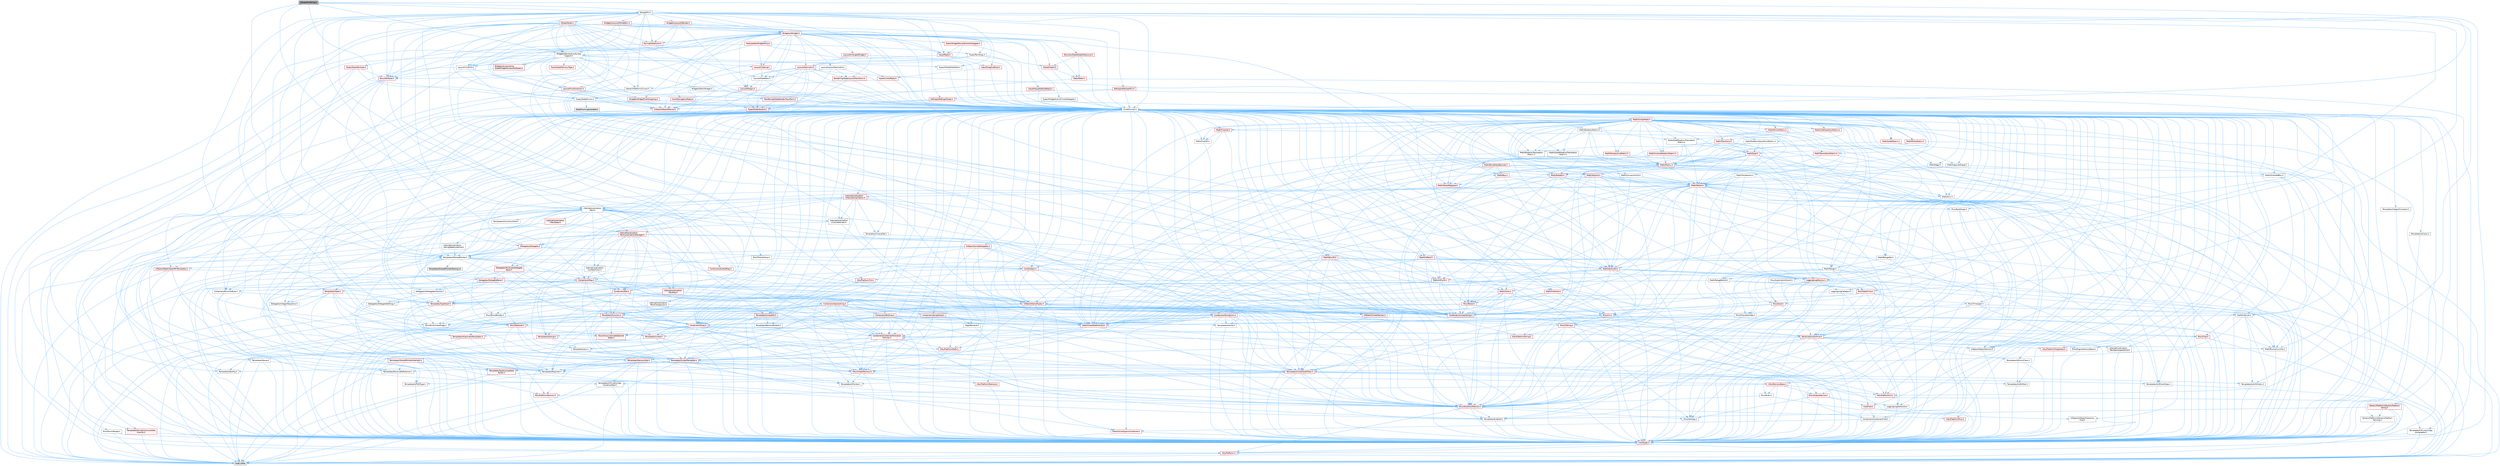 digraph "SGraphPinString.h"
{
 // INTERACTIVE_SVG=YES
 // LATEX_PDF_SIZE
  bgcolor="transparent";
  edge [fontname=Helvetica,fontsize=10,labelfontname=Helvetica,labelfontsize=10];
  node [fontname=Helvetica,fontsize=10,shape=box,height=0.2,width=0.4];
  Node1 [id="Node000001",label="SGraphPinString.h",height=0.2,width=0.4,color="gray40", fillcolor="grey60", style="filled", fontcolor="black",tooltip=" "];
  Node1 -> Node2 [id="edge1_Node000001_Node000002",color="steelblue1",style="solid",tooltip=" "];
  Node2 [id="Node000002",label="CoreMinimal.h",height=0.2,width=0.4,color="grey40", fillcolor="white", style="filled",URL="$d7/d67/CoreMinimal_8h.html",tooltip=" "];
  Node2 -> Node3 [id="edge2_Node000002_Node000003",color="steelblue1",style="solid",tooltip=" "];
  Node3 [id="Node000003",label="CoreTypes.h",height=0.2,width=0.4,color="red", fillcolor="#FFF0F0", style="filled",URL="$dc/dec/CoreTypes_8h.html",tooltip=" "];
  Node3 -> Node4 [id="edge3_Node000003_Node000004",color="steelblue1",style="solid",tooltip=" "];
  Node4 [id="Node000004",label="HAL/Platform.h",height=0.2,width=0.4,color="red", fillcolor="#FFF0F0", style="filled",URL="$d9/dd0/Platform_8h.html",tooltip=" "];
  Node4 -> Node7 [id="edge4_Node000004_Node000007",color="steelblue1",style="solid",tooltip=" "];
  Node7 [id="Node000007",label="type_traits",height=0.2,width=0.4,color="grey60", fillcolor="#E0E0E0", style="filled",tooltip=" "];
  Node2 -> Node17 [id="edge5_Node000002_Node000017",color="steelblue1",style="solid",tooltip=" "];
  Node17 [id="Node000017",label="CoreFwd.h",height=0.2,width=0.4,color="red", fillcolor="#FFF0F0", style="filled",URL="$d1/d1e/CoreFwd_8h.html",tooltip=" "];
  Node17 -> Node3 [id="edge6_Node000017_Node000003",color="steelblue1",style="solid",tooltip=" "];
  Node17 -> Node18 [id="edge7_Node000017_Node000018",color="steelblue1",style="solid",tooltip=" "];
  Node18 [id="Node000018",label="Containers/ContainersFwd.h",height=0.2,width=0.4,color="grey40", fillcolor="white", style="filled",URL="$d4/d0a/ContainersFwd_8h.html",tooltip=" "];
  Node18 -> Node4 [id="edge8_Node000018_Node000004",color="steelblue1",style="solid",tooltip=" "];
  Node18 -> Node3 [id="edge9_Node000018_Node000003",color="steelblue1",style="solid",tooltip=" "];
  Node18 -> Node19 [id="edge10_Node000018_Node000019",color="steelblue1",style="solid",tooltip=" "];
  Node19 [id="Node000019",label="Traits/IsContiguousContainer.h",height=0.2,width=0.4,color="red", fillcolor="#FFF0F0", style="filled",URL="$d5/d3c/IsContiguousContainer_8h.html",tooltip=" "];
  Node19 -> Node3 [id="edge11_Node000019_Node000003",color="steelblue1",style="solid",tooltip=" "];
  Node17 -> Node23 [id="edge12_Node000017_Node000023",color="steelblue1",style="solid",tooltip=" "];
  Node23 [id="Node000023",label="UObject/UObjectHierarchy\lFwd.h",height=0.2,width=0.4,color="grey40", fillcolor="white", style="filled",URL="$d3/d13/UObjectHierarchyFwd_8h.html",tooltip=" "];
  Node2 -> Node23 [id="edge13_Node000002_Node000023",color="steelblue1",style="solid",tooltip=" "];
  Node2 -> Node18 [id="edge14_Node000002_Node000018",color="steelblue1",style="solid",tooltip=" "];
  Node2 -> Node24 [id="edge15_Node000002_Node000024",color="steelblue1",style="solid",tooltip=" "];
  Node24 [id="Node000024",label="Misc/VarArgs.h",height=0.2,width=0.4,color="grey40", fillcolor="white", style="filled",URL="$d5/d6f/VarArgs_8h.html",tooltip=" "];
  Node24 -> Node3 [id="edge16_Node000024_Node000003",color="steelblue1",style="solid",tooltip=" "];
  Node2 -> Node25 [id="edge17_Node000002_Node000025",color="steelblue1",style="solid",tooltip=" "];
  Node25 [id="Node000025",label="Logging/LogVerbosity.h",height=0.2,width=0.4,color="grey40", fillcolor="white", style="filled",URL="$d2/d8f/LogVerbosity_8h.html",tooltip=" "];
  Node25 -> Node3 [id="edge18_Node000025_Node000003",color="steelblue1",style="solid",tooltip=" "];
  Node2 -> Node26 [id="edge19_Node000002_Node000026",color="steelblue1",style="solid",tooltip=" "];
  Node26 [id="Node000026",label="Misc/OutputDevice.h",height=0.2,width=0.4,color="red", fillcolor="#FFF0F0", style="filled",URL="$d7/d32/OutputDevice_8h.html",tooltip=" "];
  Node26 -> Node17 [id="edge20_Node000026_Node000017",color="steelblue1",style="solid",tooltip=" "];
  Node26 -> Node3 [id="edge21_Node000026_Node000003",color="steelblue1",style="solid",tooltip=" "];
  Node26 -> Node25 [id="edge22_Node000026_Node000025",color="steelblue1",style="solid",tooltip=" "];
  Node26 -> Node24 [id="edge23_Node000026_Node000024",color="steelblue1",style="solid",tooltip=" "];
  Node2 -> Node32 [id="edge24_Node000002_Node000032",color="steelblue1",style="solid",tooltip=" "];
  Node32 [id="Node000032",label="HAL/PlatformCrt.h",height=0.2,width=0.4,color="red", fillcolor="#FFF0F0", style="filled",URL="$d8/d75/PlatformCrt_8h.html",tooltip=" "];
  Node2 -> Node42 [id="edge25_Node000002_Node000042",color="steelblue1",style="solid",tooltip=" "];
  Node42 [id="Node000042",label="HAL/PlatformMisc.h",height=0.2,width=0.4,color="red", fillcolor="#FFF0F0", style="filled",URL="$d0/df5/PlatformMisc_8h.html",tooltip=" "];
  Node42 -> Node3 [id="edge26_Node000042_Node000003",color="steelblue1",style="solid",tooltip=" "];
  Node2 -> Node61 [id="edge27_Node000002_Node000061",color="steelblue1",style="solid",tooltip=" "];
  Node61 [id="Node000061",label="Misc/AssertionMacros.h",height=0.2,width=0.4,color="red", fillcolor="#FFF0F0", style="filled",URL="$d0/dfa/AssertionMacros_8h.html",tooltip=" "];
  Node61 -> Node3 [id="edge28_Node000061_Node000003",color="steelblue1",style="solid",tooltip=" "];
  Node61 -> Node4 [id="edge29_Node000061_Node000004",color="steelblue1",style="solid",tooltip=" "];
  Node61 -> Node42 [id="edge30_Node000061_Node000042",color="steelblue1",style="solid",tooltip=" "];
  Node61 -> Node62 [id="edge31_Node000061_Node000062",color="steelblue1",style="solid",tooltip=" "];
  Node62 [id="Node000062",label="Templates/EnableIf.h",height=0.2,width=0.4,color="grey40", fillcolor="white", style="filled",URL="$d7/d60/EnableIf_8h.html",tooltip=" "];
  Node62 -> Node3 [id="edge32_Node000062_Node000003",color="steelblue1",style="solid",tooltip=" "];
  Node61 -> Node24 [id="edge33_Node000061_Node000024",color="steelblue1",style="solid",tooltip=" "];
  Node2 -> Node70 [id="edge34_Node000002_Node000070",color="steelblue1",style="solid",tooltip=" "];
  Node70 [id="Node000070",label="Templates/IsPointer.h",height=0.2,width=0.4,color="grey40", fillcolor="white", style="filled",URL="$d7/d05/IsPointer_8h.html",tooltip=" "];
  Node70 -> Node3 [id="edge35_Node000070_Node000003",color="steelblue1",style="solid",tooltip=" "];
  Node2 -> Node71 [id="edge36_Node000002_Node000071",color="steelblue1",style="solid",tooltip=" "];
  Node71 [id="Node000071",label="HAL/PlatformMemory.h",height=0.2,width=0.4,color="red", fillcolor="#FFF0F0", style="filled",URL="$de/d68/PlatformMemory_8h.html",tooltip=" "];
  Node71 -> Node3 [id="edge37_Node000071_Node000003",color="steelblue1",style="solid",tooltip=" "];
  Node2 -> Node54 [id="edge38_Node000002_Node000054",color="steelblue1",style="solid",tooltip=" "];
  Node54 [id="Node000054",label="HAL/PlatformAtomics.h",height=0.2,width=0.4,color="red", fillcolor="#FFF0F0", style="filled",URL="$d3/d36/PlatformAtomics_8h.html",tooltip=" "];
  Node54 -> Node3 [id="edge39_Node000054_Node000003",color="steelblue1",style="solid",tooltip=" "];
  Node2 -> Node76 [id="edge40_Node000002_Node000076",color="steelblue1",style="solid",tooltip=" "];
  Node76 [id="Node000076",label="Misc/Exec.h",height=0.2,width=0.4,color="grey40", fillcolor="white", style="filled",URL="$de/ddb/Exec_8h.html",tooltip=" "];
  Node76 -> Node3 [id="edge41_Node000076_Node000003",color="steelblue1",style="solid",tooltip=" "];
  Node76 -> Node61 [id="edge42_Node000076_Node000061",color="steelblue1",style="solid",tooltip=" "];
  Node2 -> Node77 [id="edge43_Node000002_Node000077",color="steelblue1",style="solid",tooltip=" "];
  Node77 [id="Node000077",label="HAL/MemoryBase.h",height=0.2,width=0.4,color="red", fillcolor="#FFF0F0", style="filled",URL="$d6/d9f/MemoryBase_8h.html",tooltip=" "];
  Node77 -> Node3 [id="edge44_Node000077_Node000003",color="steelblue1",style="solid",tooltip=" "];
  Node77 -> Node54 [id="edge45_Node000077_Node000054",color="steelblue1",style="solid",tooltip=" "];
  Node77 -> Node32 [id="edge46_Node000077_Node000032",color="steelblue1",style="solid",tooltip=" "];
  Node77 -> Node76 [id="edge47_Node000077_Node000076",color="steelblue1",style="solid",tooltip=" "];
  Node77 -> Node26 [id="edge48_Node000077_Node000026",color="steelblue1",style="solid",tooltip=" "];
  Node2 -> Node87 [id="edge49_Node000002_Node000087",color="steelblue1",style="solid",tooltip=" "];
  Node87 [id="Node000087",label="HAL/UnrealMemory.h",height=0.2,width=0.4,color="red", fillcolor="#FFF0F0", style="filled",URL="$d9/d96/UnrealMemory_8h.html",tooltip=" "];
  Node87 -> Node3 [id="edge50_Node000087_Node000003",color="steelblue1",style="solid",tooltip=" "];
  Node87 -> Node77 [id="edge51_Node000087_Node000077",color="steelblue1",style="solid",tooltip=" "];
  Node87 -> Node71 [id="edge52_Node000087_Node000071",color="steelblue1",style="solid",tooltip=" "];
  Node87 -> Node70 [id="edge53_Node000087_Node000070",color="steelblue1",style="solid",tooltip=" "];
  Node2 -> Node89 [id="edge54_Node000002_Node000089",color="steelblue1",style="solid",tooltip=" "];
  Node89 [id="Node000089",label="Templates/IsArithmetic.h",height=0.2,width=0.4,color="grey40", fillcolor="white", style="filled",URL="$d2/d5d/IsArithmetic_8h.html",tooltip=" "];
  Node89 -> Node3 [id="edge55_Node000089_Node000003",color="steelblue1",style="solid",tooltip=" "];
  Node2 -> Node83 [id="edge56_Node000002_Node000083",color="steelblue1",style="solid",tooltip=" "];
  Node83 [id="Node000083",label="Templates/AndOrNot.h",height=0.2,width=0.4,color="grey40", fillcolor="white", style="filled",URL="$db/d0a/AndOrNot_8h.html",tooltip=" "];
  Node83 -> Node3 [id="edge57_Node000083_Node000003",color="steelblue1",style="solid",tooltip=" "];
  Node2 -> Node90 [id="edge58_Node000002_Node000090",color="steelblue1",style="solid",tooltip=" "];
  Node90 [id="Node000090",label="Templates/IsPODType.h",height=0.2,width=0.4,color="grey40", fillcolor="white", style="filled",URL="$d7/db1/IsPODType_8h.html",tooltip=" "];
  Node90 -> Node3 [id="edge59_Node000090_Node000003",color="steelblue1",style="solid",tooltip=" "];
  Node2 -> Node91 [id="edge60_Node000002_Node000091",color="steelblue1",style="solid",tooltip=" "];
  Node91 [id="Node000091",label="Templates/IsUECoreType.h",height=0.2,width=0.4,color="grey40", fillcolor="white", style="filled",URL="$d1/db8/IsUECoreType_8h.html",tooltip=" "];
  Node91 -> Node3 [id="edge61_Node000091_Node000003",color="steelblue1",style="solid",tooltip=" "];
  Node91 -> Node7 [id="edge62_Node000091_Node000007",color="steelblue1",style="solid",tooltip=" "];
  Node2 -> Node84 [id="edge63_Node000002_Node000084",color="steelblue1",style="solid",tooltip=" "];
  Node84 [id="Node000084",label="Templates/IsTriviallyCopy\lConstructible.h",height=0.2,width=0.4,color="grey40", fillcolor="white", style="filled",URL="$d3/d78/IsTriviallyCopyConstructible_8h.html",tooltip=" "];
  Node84 -> Node3 [id="edge64_Node000084_Node000003",color="steelblue1",style="solid",tooltip=" "];
  Node84 -> Node7 [id="edge65_Node000084_Node000007",color="steelblue1",style="solid",tooltip=" "];
  Node2 -> Node92 [id="edge66_Node000002_Node000092",color="steelblue1",style="solid",tooltip=" "];
  Node92 [id="Node000092",label="Templates/UnrealTypeTraits.h",height=0.2,width=0.4,color="red", fillcolor="#FFF0F0", style="filled",URL="$d2/d2d/UnrealTypeTraits_8h.html",tooltip=" "];
  Node92 -> Node3 [id="edge67_Node000092_Node000003",color="steelblue1",style="solid",tooltip=" "];
  Node92 -> Node70 [id="edge68_Node000092_Node000070",color="steelblue1",style="solid",tooltip=" "];
  Node92 -> Node61 [id="edge69_Node000092_Node000061",color="steelblue1",style="solid",tooltip=" "];
  Node92 -> Node83 [id="edge70_Node000092_Node000083",color="steelblue1",style="solid",tooltip=" "];
  Node92 -> Node62 [id="edge71_Node000092_Node000062",color="steelblue1",style="solid",tooltip=" "];
  Node92 -> Node89 [id="edge72_Node000092_Node000089",color="steelblue1",style="solid",tooltip=" "];
  Node92 -> Node90 [id="edge73_Node000092_Node000090",color="steelblue1",style="solid",tooltip=" "];
  Node92 -> Node91 [id="edge74_Node000092_Node000091",color="steelblue1",style="solid",tooltip=" "];
  Node92 -> Node84 [id="edge75_Node000092_Node000084",color="steelblue1",style="solid",tooltip=" "];
  Node2 -> Node62 [id="edge76_Node000002_Node000062",color="steelblue1",style="solid",tooltip=" "];
  Node2 -> Node94 [id="edge77_Node000002_Node000094",color="steelblue1",style="solid",tooltip=" "];
  Node94 [id="Node000094",label="Templates/RemoveReference.h",height=0.2,width=0.4,color="grey40", fillcolor="white", style="filled",URL="$da/dbe/RemoveReference_8h.html",tooltip=" "];
  Node94 -> Node3 [id="edge78_Node000094_Node000003",color="steelblue1",style="solid",tooltip=" "];
  Node2 -> Node95 [id="edge79_Node000002_Node000095",color="steelblue1",style="solid",tooltip=" "];
  Node95 [id="Node000095",label="Templates/IntegralConstant.h",height=0.2,width=0.4,color="grey40", fillcolor="white", style="filled",URL="$db/d1b/IntegralConstant_8h.html",tooltip=" "];
  Node95 -> Node3 [id="edge80_Node000095_Node000003",color="steelblue1",style="solid",tooltip=" "];
  Node2 -> Node96 [id="edge81_Node000002_Node000096",color="steelblue1",style="solid",tooltip=" "];
  Node96 [id="Node000096",label="Templates/IsClass.h",height=0.2,width=0.4,color="grey40", fillcolor="white", style="filled",URL="$db/dcb/IsClass_8h.html",tooltip=" "];
  Node96 -> Node3 [id="edge82_Node000096_Node000003",color="steelblue1",style="solid",tooltip=" "];
  Node2 -> Node97 [id="edge83_Node000002_Node000097",color="steelblue1",style="solid",tooltip=" "];
  Node97 [id="Node000097",label="Templates/TypeCompatible\lBytes.h",height=0.2,width=0.4,color="red", fillcolor="#FFF0F0", style="filled",URL="$df/d0a/TypeCompatibleBytes_8h.html",tooltip=" "];
  Node97 -> Node3 [id="edge84_Node000097_Node000003",color="steelblue1",style="solid",tooltip=" "];
  Node97 -> Node7 [id="edge85_Node000097_Node000007",color="steelblue1",style="solid",tooltip=" "];
  Node2 -> Node19 [id="edge86_Node000002_Node000019",color="steelblue1",style="solid",tooltip=" "];
  Node2 -> Node98 [id="edge87_Node000002_Node000098",color="steelblue1",style="solid",tooltip=" "];
  Node98 [id="Node000098",label="Templates/UnrealTemplate.h",height=0.2,width=0.4,color="red", fillcolor="#FFF0F0", style="filled",URL="$d4/d24/UnrealTemplate_8h.html",tooltip=" "];
  Node98 -> Node3 [id="edge88_Node000098_Node000003",color="steelblue1",style="solid",tooltip=" "];
  Node98 -> Node70 [id="edge89_Node000098_Node000070",color="steelblue1",style="solid",tooltip=" "];
  Node98 -> Node87 [id="edge90_Node000098_Node000087",color="steelblue1",style="solid",tooltip=" "];
  Node98 -> Node92 [id="edge91_Node000098_Node000092",color="steelblue1",style="solid",tooltip=" "];
  Node98 -> Node94 [id="edge92_Node000098_Node000094",color="steelblue1",style="solid",tooltip=" "];
  Node98 -> Node64 [id="edge93_Node000098_Node000064",color="steelblue1",style="solid",tooltip=" "];
  Node64 [id="Node000064",label="Templates/Requires.h",height=0.2,width=0.4,color="grey40", fillcolor="white", style="filled",URL="$dc/d96/Requires_8h.html",tooltip=" "];
  Node64 -> Node62 [id="edge94_Node000064_Node000062",color="steelblue1",style="solid",tooltip=" "];
  Node64 -> Node7 [id="edge95_Node000064_Node000007",color="steelblue1",style="solid",tooltip=" "];
  Node98 -> Node97 [id="edge96_Node000098_Node000097",color="steelblue1",style="solid",tooltip=" "];
  Node98 -> Node65 [id="edge97_Node000098_Node000065",color="steelblue1",style="solid",tooltip=" "];
  Node65 [id="Node000065",label="Templates/Identity.h",height=0.2,width=0.4,color="grey40", fillcolor="white", style="filled",URL="$d0/dd5/Identity_8h.html",tooltip=" "];
  Node98 -> Node19 [id="edge98_Node000098_Node000019",color="steelblue1",style="solid",tooltip=" "];
  Node98 -> Node7 [id="edge99_Node000098_Node000007",color="steelblue1",style="solid",tooltip=" "];
  Node2 -> Node47 [id="edge100_Node000002_Node000047",color="steelblue1",style="solid",tooltip=" "];
  Node47 [id="Node000047",label="Math/NumericLimits.h",height=0.2,width=0.4,color="grey40", fillcolor="white", style="filled",URL="$df/d1b/NumericLimits_8h.html",tooltip=" "];
  Node47 -> Node3 [id="edge101_Node000047_Node000003",color="steelblue1",style="solid",tooltip=" "];
  Node2 -> Node102 [id="edge102_Node000002_Node000102",color="steelblue1",style="solid",tooltip=" "];
  Node102 [id="Node000102",label="HAL/PlatformMath.h",height=0.2,width=0.4,color="red", fillcolor="#FFF0F0", style="filled",URL="$dc/d53/PlatformMath_8h.html",tooltip=" "];
  Node102 -> Node3 [id="edge103_Node000102_Node000003",color="steelblue1",style="solid",tooltip=" "];
  Node2 -> Node85 [id="edge104_Node000002_Node000085",color="steelblue1",style="solid",tooltip=" "];
  Node85 [id="Node000085",label="Templates/IsTriviallyCopy\lAssignable.h",height=0.2,width=0.4,color="grey40", fillcolor="white", style="filled",URL="$d2/df2/IsTriviallyCopyAssignable_8h.html",tooltip=" "];
  Node85 -> Node3 [id="edge105_Node000085_Node000003",color="steelblue1",style="solid",tooltip=" "];
  Node85 -> Node7 [id="edge106_Node000085_Node000007",color="steelblue1",style="solid",tooltip=" "];
  Node2 -> Node110 [id="edge107_Node000002_Node000110",color="steelblue1",style="solid",tooltip=" "];
  Node110 [id="Node000110",label="Templates/MemoryOps.h",height=0.2,width=0.4,color="red", fillcolor="#FFF0F0", style="filled",URL="$db/dea/MemoryOps_8h.html",tooltip=" "];
  Node110 -> Node3 [id="edge108_Node000110_Node000003",color="steelblue1",style="solid",tooltip=" "];
  Node110 -> Node87 [id="edge109_Node000110_Node000087",color="steelblue1",style="solid",tooltip=" "];
  Node110 -> Node85 [id="edge110_Node000110_Node000085",color="steelblue1",style="solid",tooltip=" "];
  Node110 -> Node84 [id="edge111_Node000110_Node000084",color="steelblue1",style="solid",tooltip=" "];
  Node110 -> Node64 [id="edge112_Node000110_Node000064",color="steelblue1",style="solid",tooltip=" "];
  Node110 -> Node92 [id="edge113_Node000110_Node000092",color="steelblue1",style="solid",tooltip=" "];
  Node110 -> Node7 [id="edge114_Node000110_Node000007",color="steelblue1",style="solid",tooltip=" "];
  Node2 -> Node111 [id="edge115_Node000002_Node000111",color="steelblue1",style="solid",tooltip=" "];
  Node111 [id="Node000111",label="Containers/ContainerAllocation\lPolicies.h",height=0.2,width=0.4,color="red", fillcolor="#FFF0F0", style="filled",URL="$d7/dff/ContainerAllocationPolicies_8h.html",tooltip=" "];
  Node111 -> Node3 [id="edge116_Node000111_Node000003",color="steelblue1",style="solid",tooltip=" "];
  Node111 -> Node111 [id="edge117_Node000111_Node000111",color="steelblue1",style="solid",tooltip=" "];
  Node111 -> Node102 [id="edge118_Node000111_Node000102",color="steelblue1",style="solid",tooltip=" "];
  Node111 -> Node87 [id="edge119_Node000111_Node000087",color="steelblue1",style="solid",tooltip=" "];
  Node111 -> Node47 [id="edge120_Node000111_Node000047",color="steelblue1",style="solid",tooltip=" "];
  Node111 -> Node61 [id="edge121_Node000111_Node000061",color="steelblue1",style="solid",tooltip=" "];
  Node111 -> Node110 [id="edge122_Node000111_Node000110",color="steelblue1",style="solid",tooltip=" "];
  Node111 -> Node97 [id="edge123_Node000111_Node000097",color="steelblue1",style="solid",tooltip=" "];
  Node111 -> Node7 [id="edge124_Node000111_Node000007",color="steelblue1",style="solid",tooltip=" "];
  Node2 -> Node114 [id="edge125_Node000002_Node000114",color="steelblue1",style="solid",tooltip=" "];
  Node114 [id="Node000114",label="Templates/IsEnumClass.h",height=0.2,width=0.4,color="grey40", fillcolor="white", style="filled",URL="$d7/d15/IsEnumClass_8h.html",tooltip=" "];
  Node114 -> Node3 [id="edge126_Node000114_Node000003",color="steelblue1",style="solid",tooltip=" "];
  Node114 -> Node83 [id="edge127_Node000114_Node000083",color="steelblue1",style="solid",tooltip=" "];
  Node2 -> Node115 [id="edge128_Node000002_Node000115",color="steelblue1",style="solid",tooltip=" "];
  Node115 [id="Node000115",label="HAL/PlatformProperties.h",height=0.2,width=0.4,color="red", fillcolor="#FFF0F0", style="filled",URL="$d9/db0/PlatformProperties_8h.html",tooltip=" "];
  Node115 -> Node3 [id="edge129_Node000115_Node000003",color="steelblue1",style="solid",tooltip=" "];
  Node2 -> Node118 [id="edge130_Node000002_Node000118",color="steelblue1",style="solid",tooltip=" "];
  Node118 [id="Node000118",label="Misc/EngineVersionBase.h",height=0.2,width=0.4,color="grey40", fillcolor="white", style="filled",URL="$d5/d2b/EngineVersionBase_8h.html",tooltip=" "];
  Node118 -> Node3 [id="edge131_Node000118_Node000003",color="steelblue1",style="solid",tooltip=" "];
  Node2 -> Node119 [id="edge132_Node000002_Node000119",color="steelblue1",style="solid",tooltip=" "];
  Node119 [id="Node000119",label="Internationalization\l/TextNamespaceFwd.h",height=0.2,width=0.4,color="grey40", fillcolor="white", style="filled",URL="$d8/d97/TextNamespaceFwd_8h.html",tooltip=" "];
  Node119 -> Node3 [id="edge133_Node000119_Node000003",color="steelblue1",style="solid",tooltip=" "];
  Node2 -> Node120 [id="edge134_Node000002_Node000120",color="steelblue1",style="solid",tooltip=" "];
  Node120 [id="Node000120",label="Serialization/Archive.h",height=0.2,width=0.4,color="red", fillcolor="#FFF0F0", style="filled",URL="$d7/d3b/Archive_8h.html",tooltip=" "];
  Node120 -> Node17 [id="edge135_Node000120_Node000017",color="steelblue1",style="solid",tooltip=" "];
  Node120 -> Node3 [id="edge136_Node000120_Node000003",color="steelblue1",style="solid",tooltip=" "];
  Node120 -> Node115 [id="edge137_Node000120_Node000115",color="steelblue1",style="solid",tooltip=" "];
  Node120 -> Node119 [id="edge138_Node000120_Node000119",color="steelblue1",style="solid",tooltip=" "];
  Node120 -> Node61 [id="edge139_Node000120_Node000061",color="steelblue1",style="solid",tooltip=" "];
  Node120 -> Node118 [id="edge140_Node000120_Node000118",color="steelblue1",style="solid",tooltip=" "];
  Node120 -> Node24 [id="edge141_Node000120_Node000024",color="steelblue1",style="solid",tooltip=" "];
  Node120 -> Node62 [id="edge142_Node000120_Node000062",color="steelblue1",style="solid",tooltip=" "];
  Node120 -> Node114 [id="edge143_Node000120_Node000114",color="steelblue1",style="solid",tooltip=" "];
  Node120 -> Node98 [id="edge144_Node000120_Node000098",color="steelblue1",style="solid",tooltip=" "];
  Node120 -> Node123 [id="edge145_Node000120_Node000123",color="steelblue1",style="solid",tooltip=" "];
  Node123 [id="Node000123",label="UObject/ObjectVersion.h",height=0.2,width=0.4,color="grey40", fillcolor="white", style="filled",URL="$da/d63/ObjectVersion_8h.html",tooltip=" "];
  Node123 -> Node3 [id="edge146_Node000123_Node000003",color="steelblue1",style="solid",tooltip=" "];
  Node2 -> Node124 [id="edge147_Node000002_Node000124",color="steelblue1",style="solid",tooltip=" "];
  Node124 [id="Node000124",label="Templates/Less.h",height=0.2,width=0.4,color="grey40", fillcolor="white", style="filled",URL="$de/dc8/Less_8h.html",tooltip=" "];
  Node124 -> Node3 [id="edge148_Node000124_Node000003",color="steelblue1",style="solid",tooltip=" "];
  Node124 -> Node98 [id="edge149_Node000124_Node000098",color="steelblue1",style="solid",tooltip=" "];
  Node2 -> Node125 [id="edge150_Node000002_Node000125",color="steelblue1",style="solid",tooltip=" "];
  Node125 [id="Node000125",label="Templates/Sorting.h",height=0.2,width=0.4,color="red", fillcolor="#FFF0F0", style="filled",URL="$d3/d9e/Sorting_8h.html",tooltip=" "];
  Node125 -> Node3 [id="edge151_Node000125_Node000003",color="steelblue1",style="solid",tooltip=" "];
  Node125 -> Node102 [id="edge152_Node000125_Node000102",color="steelblue1",style="solid",tooltip=" "];
  Node125 -> Node124 [id="edge153_Node000125_Node000124",color="steelblue1",style="solid",tooltip=" "];
  Node2 -> Node136 [id="edge154_Node000002_Node000136",color="steelblue1",style="solid",tooltip=" "];
  Node136 [id="Node000136",label="Misc/Char.h",height=0.2,width=0.4,color="red", fillcolor="#FFF0F0", style="filled",URL="$d0/d58/Char_8h.html",tooltip=" "];
  Node136 -> Node3 [id="edge155_Node000136_Node000003",color="steelblue1",style="solid",tooltip=" "];
  Node136 -> Node7 [id="edge156_Node000136_Node000007",color="steelblue1",style="solid",tooltip=" "];
  Node2 -> Node139 [id="edge157_Node000002_Node000139",color="steelblue1",style="solid",tooltip=" "];
  Node139 [id="Node000139",label="GenericPlatform/GenericPlatform\lStricmp.h",height=0.2,width=0.4,color="grey40", fillcolor="white", style="filled",URL="$d2/d86/GenericPlatformStricmp_8h.html",tooltip=" "];
  Node139 -> Node3 [id="edge158_Node000139_Node000003",color="steelblue1",style="solid",tooltip=" "];
  Node2 -> Node140 [id="edge159_Node000002_Node000140",color="steelblue1",style="solid",tooltip=" "];
  Node140 [id="Node000140",label="GenericPlatform/GenericPlatform\lString.h",height=0.2,width=0.4,color="red", fillcolor="#FFF0F0", style="filled",URL="$dd/d20/GenericPlatformString_8h.html",tooltip=" "];
  Node140 -> Node3 [id="edge160_Node000140_Node000003",color="steelblue1",style="solid",tooltip=" "];
  Node140 -> Node139 [id="edge161_Node000140_Node000139",color="steelblue1",style="solid",tooltip=" "];
  Node140 -> Node62 [id="edge162_Node000140_Node000062",color="steelblue1",style="solid",tooltip=" "];
  Node140 -> Node7 [id="edge163_Node000140_Node000007",color="steelblue1",style="solid",tooltip=" "];
  Node2 -> Node73 [id="edge164_Node000002_Node000073",color="steelblue1",style="solid",tooltip=" "];
  Node73 [id="Node000073",label="HAL/PlatformString.h",height=0.2,width=0.4,color="red", fillcolor="#FFF0F0", style="filled",URL="$db/db5/PlatformString_8h.html",tooltip=" "];
  Node73 -> Node3 [id="edge165_Node000073_Node000003",color="steelblue1",style="solid",tooltip=" "];
  Node2 -> Node143 [id="edge166_Node000002_Node000143",color="steelblue1",style="solid",tooltip=" "];
  Node143 [id="Node000143",label="Misc/CString.h",height=0.2,width=0.4,color="red", fillcolor="#FFF0F0", style="filled",URL="$d2/d49/CString_8h.html",tooltip=" "];
  Node143 -> Node3 [id="edge167_Node000143_Node000003",color="steelblue1",style="solid",tooltip=" "];
  Node143 -> Node32 [id="edge168_Node000143_Node000032",color="steelblue1",style="solid",tooltip=" "];
  Node143 -> Node73 [id="edge169_Node000143_Node000073",color="steelblue1",style="solid",tooltip=" "];
  Node143 -> Node61 [id="edge170_Node000143_Node000061",color="steelblue1",style="solid",tooltip=" "];
  Node143 -> Node136 [id="edge171_Node000143_Node000136",color="steelblue1",style="solid",tooltip=" "];
  Node143 -> Node24 [id="edge172_Node000143_Node000024",color="steelblue1",style="solid",tooltip=" "];
  Node2 -> Node144 [id="edge173_Node000002_Node000144",color="steelblue1",style="solid",tooltip=" "];
  Node144 [id="Node000144",label="Misc/Crc.h",height=0.2,width=0.4,color="red", fillcolor="#FFF0F0", style="filled",URL="$d4/dd2/Crc_8h.html",tooltip=" "];
  Node144 -> Node3 [id="edge174_Node000144_Node000003",color="steelblue1",style="solid",tooltip=" "];
  Node144 -> Node73 [id="edge175_Node000144_Node000073",color="steelblue1",style="solid",tooltip=" "];
  Node144 -> Node61 [id="edge176_Node000144_Node000061",color="steelblue1",style="solid",tooltip=" "];
  Node144 -> Node143 [id="edge177_Node000144_Node000143",color="steelblue1",style="solid",tooltip=" "];
  Node144 -> Node136 [id="edge178_Node000144_Node000136",color="steelblue1",style="solid",tooltip=" "];
  Node144 -> Node92 [id="edge179_Node000144_Node000092",color="steelblue1",style="solid",tooltip=" "];
  Node2 -> Node135 [id="edge180_Node000002_Node000135",color="steelblue1",style="solid",tooltip=" "];
  Node135 [id="Node000135",label="Math/UnrealMathUtility.h",height=0.2,width=0.4,color="red", fillcolor="#FFF0F0", style="filled",URL="$db/db8/UnrealMathUtility_8h.html",tooltip=" "];
  Node135 -> Node3 [id="edge181_Node000135_Node000003",color="steelblue1",style="solid",tooltip=" "];
  Node135 -> Node61 [id="edge182_Node000135_Node000061",color="steelblue1",style="solid",tooltip=" "];
  Node135 -> Node102 [id="edge183_Node000135_Node000102",color="steelblue1",style="solid",tooltip=" "];
  Node135 -> Node65 [id="edge184_Node000135_Node000065",color="steelblue1",style="solid",tooltip=" "];
  Node135 -> Node64 [id="edge185_Node000135_Node000064",color="steelblue1",style="solid",tooltip=" "];
  Node2 -> Node145 [id="edge186_Node000002_Node000145",color="steelblue1",style="solid",tooltip=" "];
  Node145 [id="Node000145",label="Containers/UnrealString.h",height=0.2,width=0.4,color="red", fillcolor="#FFF0F0", style="filled",URL="$d5/dba/UnrealString_8h.html",tooltip=" "];
  Node2 -> Node149 [id="edge187_Node000002_Node000149",color="steelblue1",style="solid",tooltip=" "];
  Node149 [id="Node000149",label="Containers/Array.h",height=0.2,width=0.4,color="red", fillcolor="#FFF0F0", style="filled",URL="$df/dd0/Array_8h.html",tooltip=" "];
  Node149 -> Node3 [id="edge188_Node000149_Node000003",color="steelblue1",style="solid",tooltip=" "];
  Node149 -> Node61 [id="edge189_Node000149_Node000061",color="steelblue1",style="solid",tooltip=" "];
  Node149 -> Node150 [id="edge190_Node000149_Node000150",color="steelblue1",style="solid",tooltip=" "];
  Node150 [id="Node000150",label="Misc/IntrusiveUnsetOptional\lState.h",height=0.2,width=0.4,color="red", fillcolor="#FFF0F0", style="filled",URL="$d2/d0a/IntrusiveUnsetOptionalState_8h.html",tooltip=" "];
  Node149 -> Node87 [id="edge191_Node000149_Node000087",color="steelblue1",style="solid",tooltip=" "];
  Node149 -> Node92 [id="edge192_Node000149_Node000092",color="steelblue1",style="solid",tooltip=" "];
  Node149 -> Node98 [id="edge193_Node000149_Node000098",color="steelblue1",style="solid",tooltip=" "];
  Node149 -> Node111 [id="edge194_Node000149_Node000111",color="steelblue1",style="solid",tooltip=" "];
  Node149 -> Node120 [id="edge195_Node000149_Node000120",color="steelblue1",style="solid",tooltip=" "];
  Node149 -> Node128 [id="edge196_Node000149_Node000128",color="steelblue1",style="solid",tooltip=" "];
  Node128 [id="Node000128",label="Templates/Invoke.h",height=0.2,width=0.4,color="red", fillcolor="#FFF0F0", style="filled",URL="$d7/deb/Invoke_8h.html",tooltip=" "];
  Node128 -> Node3 [id="edge197_Node000128_Node000003",color="steelblue1",style="solid",tooltip=" "];
  Node128 -> Node98 [id="edge198_Node000128_Node000098",color="steelblue1",style="solid",tooltip=" "];
  Node128 -> Node7 [id="edge199_Node000128_Node000007",color="steelblue1",style="solid",tooltip=" "];
  Node149 -> Node124 [id="edge200_Node000149_Node000124",color="steelblue1",style="solid",tooltip=" "];
  Node149 -> Node64 [id="edge201_Node000149_Node000064",color="steelblue1",style="solid",tooltip=" "];
  Node149 -> Node125 [id="edge202_Node000149_Node000125",color="steelblue1",style="solid",tooltip=" "];
  Node149 -> Node172 [id="edge203_Node000149_Node000172",color="steelblue1",style="solid",tooltip=" "];
  Node172 [id="Node000172",label="Templates/AlignmentTemplates.h",height=0.2,width=0.4,color="red", fillcolor="#FFF0F0", style="filled",URL="$dd/d32/AlignmentTemplates_8h.html",tooltip=" "];
  Node172 -> Node3 [id="edge204_Node000172_Node000003",color="steelblue1",style="solid",tooltip=" "];
  Node172 -> Node70 [id="edge205_Node000172_Node000070",color="steelblue1",style="solid",tooltip=" "];
  Node149 -> Node7 [id="edge206_Node000149_Node000007",color="steelblue1",style="solid",tooltip=" "];
  Node2 -> Node173 [id="edge207_Node000002_Node000173",color="steelblue1",style="solid",tooltip=" "];
  Node173 [id="Node000173",label="Misc/FrameNumber.h",height=0.2,width=0.4,color="grey40", fillcolor="white", style="filled",URL="$dd/dbd/FrameNumber_8h.html",tooltip=" "];
  Node173 -> Node3 [id="edge208_Node000173_Node000003",color="steelblue1",style="solid",tooltip=" "];
  Node173 -> Node47 [id="edge209_Node000173_Node000047",color="steelblue1",style="solid",tooltip=" "];
  Node173 -> Node135 [id="edge210_Node000173_Node000135",color="steelblue1",style="solid",tooltip=" "];
  Node173 -> Node62 [id="edge211_Node000173_Node000062",color="steelblue1",style="solid",tooltip=" "];
  Node173 -> Node92 [id="edge212_Node000173_Node000092",color="steelblue1",style="solid",tooltip=" "];
  Node2 -> Node174 [id="edge213_Node000002_Node000174",color="steelblue1",style="solid",tooltip=" "];
  Node174 [id="Node000174",label="Misc/Timespan.h",height=0.2,width=0.4,color="grey40", fillcolor="white", style="filled",URL="$da/dd9/Timespan_8h.html",tooltip=" "];
  Node174 -> Node3 [id="edge214_Node000174_Node000003",color="steelblue1",style="solid",tooltip=" "];
  Node174 -> Node175 [id="edge215_Node000174_Node000175",color="steelblue1",style="solid",tooltip=" "];
  Node175 [id="Node000175",label="Math/Interval.h",height=0.2,width=0.4,color="grey40", fillcolor="white", style="filled",URL="$d1/d55/Interval_8h.html",tooltip=" "];
  Node175 -> Node3 [id="edge216_Node000175_Node000003",color="steelblue1",style="solid",tooltip=" "];
  Node175 -> Node89 [id="edge217_Node000175_Node000089",color="steelblue1",style="solid",tooltip=" "];
  Node175 -> Node92 [id="edge218_Node000175_Node000092",color="steelblue1",style="solid",tooltip=" "];
  Node175 -> Node47 [id="edge219_Node000175_Node000047",color="steelblue1",style="solid",tooltip=" "];
  Node175 -> Node135 [id="edge220_Node000175_Node000135",color="steelblue1",style="solid",tooltip=" "];
  Node174 -> Node135 [id="edge221_Node000174_Node000135",color="steelblue1",style="solid",tooltip=" "];
  Node174 -> Node61 [id="edge222_Node000174_Node000061",color="steelblue1",style="solid",tooltip=" "];
  Node2 -> Node176 [id="edge223_Node000002_Node000176",color="steelblue1",style="solid",tooltip=" "];
  Node176 [id="Node000176",label="Containers/StringConv.h",height=0.2,width=0.4,color="red", fillcolor="#FFF0F0", style="filled",URL="$d3/ddf/StringConv_8h.html",tooltip=" "];
  Node176 -> Node3 [id="edge224_Node000176_Node000003",color="steelblue1",style="solid",tooltip=" "];
  Node176 -> Node61 [id="edge225_Node000176_Node000061",color="steelblue1",style="solid",tooltip=" "];
  Node176 -> Node111 [id="edge226_Node000176_Node000111",color="steelblue1",style="solid",tooltip=" "];
  Node176 -> Node149 [id="edge227_Node000176_Node000149",color="steelblue1",style="solid",tooltip=" "];
  Node176 -> Node143 [id="edge228_Node000176_Node000143",color="steelblue1",style="solid",tooltip=" "];
  Node176 -> Node177 [id="edge229_Node000176_Node000177",color="steelblue1",style="solid",tooltip=" "];
  Node177 [id="Node000177",label="Templates/IsArray.h",height=0.2,width=0.4,color="grey40", fillcolor="white", style="filled",URL="$d8/d8d/IsArray_8h.html",tooltip=" "];
  Node177 -> Node3 [id="edge230_Node000177_Node000003",color="steelblue1",style="solid",tooltip=" "];
  Node176 -> Node98 [id="edge231_Node000176_Node000098",color="steelblue1",style="solid",tooltip=" "];
  Node176 -> Node92 [id="edge232_Node000176_Node000092",color="steelblue1",style="solid",tooltip=" "];
  Node176 -> Node19 [id="edge233_Node000176_Node000019",color="steelblue1",style="solid",tooltip=" "];
  Node176 -> Node7 [id="edge234_Node000176_Node000007",color="steelblue1",style="solid",tooltip=" "];
  Node2 -> Node178 [id="edge235_Node000002_Node000178",color="steelblue1",style="solid",tooltip=" "];
  Node178 [id="Node000178",label="UObject/UnrealNames.h",height=0.2,width=0.4,color="red", fillcolor="#FFF0F0", style="filled",URL="$d8/db1/UnrealNames_8h.html",tooltip=" "];
  Node178 -> Node3 [id="edge236_Node000178_Node000003",color="steelblue1",style="solid",tooltip=" "];
  Node2 -> Node180 [id="edge237_Node000002_Node000180",color="steelblue1",style="solid",tooltip=" "];
  Node180 [id="Node000180",label="UObject/NameTypes.h",height=0.2,width=0.4,color="red", fillcolor="#FFF0F0", style="filled",URL="$d6/d35/NameTypes_8h.html",tooltip=" "];
  Node180 -> Node3 [id="edge238_Node000180_Node000003",color="steelblue1",style="solid",tooltip=" "];
  Node180 -> Node61 [id="edge239_Node000180_Node000061",color="steelblue1",style="solid",tooltip=" "];
  Node180 -> Node87 [id="edge240_Node000180_Node000087",color="steelblue1",style="solid",tooltip=" "];
  Node180 -> Node92 [id="edge241_Node000180_Node000092",color="steelblue1",style="solid",tooltip=" "];
  Node180 -> Node98 [id="edge242_Node000180_Node000098",color="steelblue1",style="solid",tooltip=" "];
  Node180 -> Node145 [id="edge243_Node000180_Node000145",color="steelblue1",style="solid",tooltip=" "];
  Node180 -> Node176 [id="edge244_Node000180_Node000176",color="steelblue1",style="solid",tooltip=" "];
  Node180 -> Node178 [id="edge245_Node000180_Node000178",color="steelblue1",style="solid",tooltip=" "];
  Node180 -> Node150 [id="edge246_Node000180_Node000150",color="steelblue1",style="solid",tooltip=" "];
  Node2 -> Node188 [id="edge247_Node000002_Node000188",color="steelblue1",style="solid",tooltip=" "];
  Node188 [id="Node000188",label="Misc/Parse.h",height=0.2,width=0.4,color="red", fillcolor="#FFF0F0", style="filled",URL="$dc/d71/Parse_8h.html",tooltip=" "];
  Node188 -> Node145 [id="edge248_Node000188_Node000145",color="steelblue1",style="solid",tooltip=" "];
  Node188 -> Node3 [id="edge249_Node000188_Node000003",color="steelblue1",style="solid",tooltip=" "];
  Node188 -> Node32 [id="edge250_Node000188_Node000032",color="steelblue1",style="solid",tooltip=" "];
  Node188 -> Node49 [id="edge251_Node000188_Node000049",color="steelblue1",style="solid",tooltip=" "];
  Node49 [id="Node000049",label="Misc/EnumClassFlags.h",height=0.2,width=0.4,color="grey40", fillcolor="white", style="filled",URL="$d8/de7/EnumClassFlags_8h.html",tooltip=" "];
  Node188 -> Node189 [id="edge252_Node000188_Node000189",color="steelblue1",style="solid",tooltip=" "];
  Node189 [id="Node000189",label="Templates/Function.h",height=0.2,width=0.4,color="red", fillcolor="#FFF0F0", style="filled",URL="$df/df5/Function_8h.html",tooltip=" "];
  Node189 -> Node3 [id="edge253_Node000189_Node000003",color="steelblue1",style="solid",tooltip=" "];
  Node189 -> Node61 [id="edge254_Node000189_Node000061",color="steelblue1",style="solid",tooltip=" "];
  Node189 -> Node150 [id="edge255_Node000189_Node000150",color="steelblue1",style="solid",tooltip=" "];
  Node189 -> Node87 [id="edge256_Node000189_Node000087",color="steelblue1",style="solid",tooltip=" "];
  Node189 -> Node92 [id="edge257_Node000189_Node000092",color="steelblue1",style="solid",tooltip=" "];
  Node189 -> Node128 [id="edge258_Node000189_Node000128",color="steelblue1",style="solid",tooltip=" "];
  Node189 -> Node98 [id="edge259_Node000189_Node000098",color="steelblue1",style="solid",tooltip=" "];
  Node189 -> Node64 [id="edge260_Node000189_Node000064",color="steelblue1",style="solid",tooltip=" "];
  Node189 -> Node135 [id="edge261_Node000189_Node000135",color="steelblue1",style="solid",tooltip=" "];
  Node189 -> Node7 [id="edge262_Node000189_Node000007",color="steelblue1",style="solid",tooltip=" "];
  Node2 -> Node172 [id="edge263_Node000002_Node000172",color="steelblue1",style="solid",tooltip=" "];
  Node2 -> Node191 [id="edge264_Node000002_Node000191",color="steelblue1",style="solid",tooltip=" "];
  Node191 [id="Node000191",label="Misc/StructBuilder.h",height=0.2,width=0.4,color="grey40", fillcolor="white", style="filled",URL="$d9/db3/StructBuilder_8h.html",tooltip=" "];
  Node191 -> Node3 [id="edge265_Node000191_Node000003",color="steelblue1",style="solid",tooltip=" "];
  Node191 -> Node135 [id="edge266_Node000191_Node000135",color="steelblue1",style="solid",tooltip=" "];
  Node191 -> Node172 [id="edge267_Node000191_Node000172",color="steelblue1",style="solid",tooltip=" "];
  Node2 -> Node104 [id="edge268_Node000002_Node000104",color="steelblue1",style="solid",tooltip=" "];
  Node104 [id="Node000104",label="Templates/Decay.h",height=0.2,width=0.4,color="grey40", fillcolor="white", style="filled",URL="$dd/d0f/Decay_8h.html",tooltip=" "];
  Node104 -> Node3 [id="edge269_Node000104_Node000003",color="steelblue1",style="solid",tooltip=" "];
  Node104 -> Node94 [id="edge270_Node000104_Node000094",color="steelblue1",style="solid",tooltip=" "];
  Node104 -> Node7 [id="edge271_Node000104_Node000007",color="steelblue1",style="solid",tooltip=" "];
  Node2 -> Node192 [id="edge272_Node000002_Node000192",color="steelblue1",style="solid",tooltip=" "];
  Node192 [id="Node000192",label="Templates/PointerIsConvertible\lFromTo.h",height=0.2,width=0.4,color="red", fillcolor="#FFF0F0", style="filled",URL="$d6/d65/PointerIsConvertibleFromTo_8h.html",tooltip=" "];
  Node192 -> Node3 [id="edge273_Node000192_Node000003",color="steelblue1",style="solid",tooltip=" "];
  Node192 -> Node7 [id="edge274_Node000192_Node000007",color="steelblue1",style="solid",tooltip=" "];
  Node2 -> Node128 [id="edge275_Node000002_Node000128",color="steelblue1",style="solid",tooltip=" "];
  Node2 -> Node189 [id="edge276_Node000002_Node000189",color="steelblue1",style="solid",tooltip=" "];
  Node2 -> Node161 [id="edge277_Node000002_Node000161",color="steelblue1",style="solid",tooltip=" "];
  Node161 [id="Node000161",label="Templates/TypeHash.h",height=0.2,width=0.4,color="red", fillcolor="#FFF0F0", style="filled",URL="$d1/d62/TypeHash_8h.html",tooltip=" "];
  Node161 -> Node3 [id="edge278_Node000161_Node000003",color="steelblue1",style="solid",tooltip=" "];
  Node161 -> Node64 [id="edge279_Node000161_Node000064",color="steelblue1",style="solid",tooltip=" "];
  Node161 -> Node144 [id="edge280_Node000161_Node000144",color="steelblue1",style="solid",tooltip=" "];
  Node161 -> Node7 [id="edge281_Node000161_Node000007",color="steelblue1",style="solid",tooltip=" "];
  Node2 -> Node193 [id="edge282_Node000002_Node000193",color="steelblue1",style="solid",tooltip=" "];
  Node193 [id="Node000193",label="Containers/ScriptArray.h",height=0.2,width=0.4,color="red", fillcolor="#FFF0F0", style="filled",URL="$dc/daf/ScriptArray_8h.html",tooltip=" "];
  Node193 -> Node3 [id="edge283_Node000193_Node000003",color="steelblue1",style="solid",tooltip=" "];
  Node193 -> Node61 [id="edge284_Node000193_Node000061",color="steelblue1",style="solid",tooltip=" "];
  Node193 -> Node87 [id="edge285_Node000193_Node000087",color="steelblue1",style="solid",tooltip=" "];
  Node193 -> Node111 [id="edge286_Node000193_Node000111",color="steelblue1",style="solid",tooltip=" "];
  Node193 -> Node149 [id="edge287_Node000193_Node000149",color="steelblue1",style="solid",tooltip=" "];
  Node2 -> Node194 [id="edge288_Node000002_Node000194",color="steelblue1",style="solid",tooltip=" "];
  Node194 [id="Node000194",label="Containers/BitArray.h",height=0.2,width=0.4,color="red", fillcolor="#FFF0F0", style="filled",URL="$d1/de4/BitArray_8h.html",tooltip=" "];
  Node194 -> Node111 [id="edge289_Node000194_Node000111",color="steelblue1",style="solid",tooltip=" "];
  Node194 -> Node3 [id="edge290_Node000194_Node000003",color="steelblue1",style="solid",tooltip=" "];
  Node194 -> Node54 [id="edge291_Node000194_Node000054",color="steelblue1",style="solid",tooltip=" "];
  Node194 -> Node87 [id="edge292_Node000194_Node000087",color="steelblue1",style="solid",tooltip=" "];
  Node194 -> Node135 [id="edge293_Node000194_Node000135",color="steelblue1",style="solid",tooltip=" "];
  Node194 -> Node61 [id="edge294_Node000194_Node000061",color="steelblue1",style="solid",tooltip=" "];
  Node194 -> Node49 [id="edge295_Node000194_Node000049",color="steelblue1",style="solid",tooltip=" "];
  Node194 -> Node120 [id="edge296_Node000194_Node000120",color="steelblue1",style="solid",tooltip=" "];
  Node194 -> Node62 [id="edge297_Node000194_Node000062",color="steelblue1",style="solid",tooltip=" "];
  Node194 -> Node128 [id="edge298_Node000194_Node000128",color="steelblue1",style="solid",tooltip=" "];
  Node194 -> Node98 [id="edge299_Node000194_Node000098",color="steelblue1",style="solid",tooltip=" "];
  Node194 -> Node92 [id="edge300_Node000194_Node000092",color="steelblue1",style="solid",tooltip=" "];
  Node2 -> Node195 [id="edge301_Node000002_Node000195",color="steelblue1",style="solid",tooltip=" "];
  Node195 [id="Node000195",label="Containers/SparseArray.h",height=0.2,width=0.4,color="red", fillcolor="#FFF0F0", style="filled",URL="$d5/dbf/SparseArray_8h.html",tooltip=" "];
  Node195 -> Node3 [id="edge302_Node000195_Node000003",color="steelblue1",style="solid",tooltip=" "];
  Node195 -> Node61 [id="edge303_Node000195_Node000061",color="steelblue1",style="solid",tooltip=" "];
  Node195 -> Node87 [id="edge304_Node000195_Node000087",color="steelblue1",style="solid",tooltip=" "];
  Node195 -> Node92 [id="edge305_Node000195_Node000092",color="steelblue1",style="solid",tooltip=" "];
  Node195 -> Node98 [id="edge306_Node000195_Node000098",color="steelblue1",style="solid",tooltip=" "];
  Node195 -> Node111 [id="edge307_Node000195_Node000111",color="steelblue1",style="solid",tooltip=" "];
  Node195 -> Node124 [id="edge308_Node000195_Node000124",color="steelblue1",style="solid",tooltip=" "];
  Node195 -> Node149 [id="edge309_Node000195_Node000149",color="steelblue1",style="solid",tooltip=" "];
  Node195 -> Node135 [id="edge310_Node000195_Node000135",color="steelblue1",style="solid",tooltip=" "];
  Node195 -> Node193 [id="edge311_Node000195_Node000193",color="steelblue1",style="solid",tooltip=" "];
  Node195 -> Node194 [id="edge312_Node000195_Node000194",color="steelblue1",style="solid",tooltip=" "];
  Node195 -> Node145 [id="edge313_Node000195_Node000145",color="steelblue1",style="solid",tooltip=" "];
  Node195 -> Node150 [id="edge314_Node000195_Node000150",color="steelblue1",style="solid",tooltip=" "];
  Node2 -> Node211 [id="edge315_Node000002_Node000211",color="steelblue1",style="solid",tooltip=" "];
  Node211 [id="Node000211",label="Containers/Set.h",height=0.2,width=0.4,color="red", fillcolor="#FFF0F0", style="filled",URL="$d4/d45/Set_8h.html",tooltip=" "];
  Node211 -> Node111 [id="edge316_Node000211_Node000111",color="steelblue1",style="solid",tooltip=" "];
  Node211 -> Node195 [id="edge317_Node000211_Node000195",color="steelblue1",style="solid",tooltip=" "];
  Node211 -> Node18 [id="edge318_Node000211_Node000018",color="steelblue1",style="solid",tooltip=" "];
  Node211 -> Node135 [id="edge319_Node000211_Node000135",color="steelblue1",style="solid",tooltip=" "];
  Node211 -> Node61 [id="edge320_Node000211_Node000061",color="steelblue1",style="solid",tooltip=" "];
  Node211 -> Node191 [id="edge321_Node000211_Node000191",color="steelblue1",style="solid",tooltip=" "];
  Node211 -> Node189 [id="edge322_Node000211_Node000189",color="steelblue1",style="solid",tooltip=" "];
  Node211 -> Node125 [id="edge323_Node000211_Node000125",color="steelblue1",style="solid",tooltip=" "];
  Node211 -> Node161 [id="edge324_Node000211_Node000161",color="steelblue1",style="solid",tooltip=" "];
  Node211 -> Node98 [id="edge325_Node000211_Node000098",color="steelblue1",style="solid",tooltip=" "];
  Node211 -> Node7 [id="edge326_Node000211_Node000007",color="steelblue1",style="solid",tooltip=" "];
  Node2 -> Node214 [id="edge327_Node000002_Node000214",color="steelblue1",style="solid",tooltip=" "];
  Node214 [id="Node000214",label="Algo/Reverse.h",height=0.2,width=0.4,color="grey40", fillcolor="white", style="filled",URL="$d5/d93/Reverse_8h.html",tooltip=" "];
  Node214 -> Node3 [id="edge328_Node000214_Node000003",color="steelblue1",style="solid",tooltip=" "];
  Node214 -> Node98 [id="edge329_Node000214_Node000098",color="steelblue1",style="solid",tooltip=" "];
  Node2 -> Node215 [id="edge330_Node000002_Node000215",color="steelblue1",style="solid",tooltip=" "];
  Node215 [id="Node000215",label="Containers/Map.h",height=0.2,width=0.4,color="red", fillcolor="#FFF0F0", style="filled",URL="$df/d79/Map_8h.html",tooltip=" "];
  Node215 -> Node3 [id="edge331_Node000215_Node000003",color="steelblue1",style="solid",tooltip=" "];
  Node215 -> Node214 [id="edge332_Node000215_Node000214",color="steelblue1",style="solid",tooltip=" "];
  Node215 -> Node211 [id="edge333_Node000215_Node000211",color="steelblue1",style="solid",tooltip=" "];
  Node215 -> Node145 [id="edge334_Node000215_Node000145",color="steelblue1",style="solid",tooltip=" "];
  Node215 -> Node61 [id="edge335_Node000215_Node000061",color="steelblue1",style="solid",tooltip=" "];
  Node215 -> Node191 [id="edge336_Node000215_Node000191",color="steelblue1",style="solid",tooltip=" "];
  Node215 -> Node189 [id="edge337_Node000215_Node000189",color="steelblue1",style="solid",tooltip=" "];
  Node215 -> Node125 [id="edge338_Node000215_Node000125",color="steelblue1",style="solid",tooltip=" "];
  Node215 -> Node216 [id="edge339_Node000215_Node000216",color="steelblue1",style="solid",tooltip=" "];
  Node216 [id="Node000216",label="Templates/Tuple.h",height=0.2,width=0.4,color="red", fillcolor="#FFF0F0", style="filled",URL="$d2/d4f/Tuple_8h.html",tooltip=" "];
  Node216 -> Node3 [id="edge340_Node000216_Node000003",color="steelblue1",style="solid",tooltip=" "];
  Node216 -> Node98 [id="edge341_Node000216_Node000098",color="steelblue1",style="solid",tooltip=" "];
  Node216 -> Node217 [id="edge342_Node000216_Node000217",color="steelblue1",style="solid",tooltip=" "];
  Node217 [id="Node000217",label="Delegates/IntegerSequence.h",height=0.2,width=0.4,color="grey40", fillcolor="white", style="filled",URL="$d2/dcc/IntegerSequence_8h.html",tooltip=" "];
  Node217 -> Node3 [id="edge343_Node000217_Node000003",color="steelblue1",style="solid",tooltip=" "];
  Node216 -> Node128 [id="edge344_Node000216_Node000128",color="steelblue1",style="solid",tooltip=" "];
  Node216 -> Node64 [id="edge345_Node000216_Node000064",color="steelblue1",style="solid",tooltip=" "];
  Node216 -> Node161 [id="edge346_Node000216_Node000161",color="steelblue1",style="solid",tooltip=" "];
  Node216 -> Node7 [id="edge347_Node000216_Node000007",color="steelblue1",style="solid",tooltip=" "];
  Node215 -> Node98 [id="edge348_Node000215_Node000098",color="steelblue1",style="solid",tooltip=" "];
  Node215 -> Node92 [id="edge349_Node000215_Node000092",color="steelblue1",style="solid",tooltip=" "];
  Node215 -> Node7 [id="edge350_Node000215_Node000007",color="steelblue1",style="solid",tooltip=" "];
  Node2 -> Node219 [id="edge351_Node000002_Node000219",color="steelblue1",style="solid",tooltip=" "];
  Node219 [id="Node000219",label="Math/IntPoint.h",height=0.2,width=0.4,color="red", fillcolor="#FFF0F0", style="filled",URL="$d3/df7/IntPoint_8h.html",tooltip=" "];
  Node219 -> Node3 [id="edge352_Node000219_Node000003",color="steelblue1",style="solid",tooltip=" "];
  Node219 -> Node61 [id="edge353_Node000219_Node000061",color="steelblue1",style="solid",tooltip=" "];
  Node219 -> Node188 [id="edge354_Node000219_Node000188",color="steelblue1",style="solid",tooltip=" "];
  Node219 -> Node135 [id="edge355_Node000219_Node000135",color="steelblue1",style="solid",tooltip=" "];
  Node219 -> Node145 [id="edge356_Node000219_Node000145",color="steelblue1",style="solid",tooltip=" "];
  Node219 -> Node161 [id="edge357_Node000219_Node000161",color="steelblue1",style="solid",tooltip=" "];
  Node2 -> Node221 [id="edge358_Node000002_Node000221",color="steelblue1",style="solid",tooltip=" "];
  Node221 [id="Node000221",label="Math/IntVector.h",height=0.2,width=0.4,color="red", fillcolor="#FFF0F0", style="filled",URL="$d7/d44/IntVector_8h.html",tooltip=" "];
  Node221 -> Node3 [id="edge359_Node000221_Node000003",color="steelblue1",style="solid",tooltip=" "];
  Node221 -> Node144 [id="edge360_Node000221_Node000144",color="steelblue1",style="solid",tooltip=" "];
  Node221 -> Node188 [id="edge361_Node000221_Node000188",color="steelblue1",style="solid",tooltip=" "];
  Node221 -> Node135 [id="edge362_Node000221_Node000135",color="steelblue1",style="solid",tooltip=" "];
  Node221 -> Node145 [id="edge363_Node000221_Node000145",color="steelblue1",style="solid",tooltip=" "];
  Node2 -> Node222 [id="edge364_Node000002_Node000222",color="steelblue1",style="solid",tooltip=" "];
  Node222 [id="Node000222",label="Logging/LogCategory.h",height=0.2,width=0.4,color="grey40", fillcolor="white", style="filled",URL="$d9/d36/LogCategory_8h.html",tooltip=" "];
  Node222 -> Node3 [id="edge365_Node000222_Node000003",color="steelblue1",style="solid",tooltip=" "];
  Node222 -> Node25 [id="edge366_Node000222_Node000025",color="steelblue1",style="solid",tooltip=" "];
  Node222 -> Node180 [id="edge367_Node000222_Node000180",color="steelblue1",style="solid",tooltip=" "];
  Node2 -> Node223 [id="edge368_Node000002_Node000223",color="steelblue1",style="solid",tooltip=" "];
  Node223 [id="Node000223",label="Logging/LogMacros.h",height=0.2,width=0.4,color="red", fillcolor="#FFF0F0", style="filled",URL="$d0/d16/LogMacros_8h.html",tooltip=" "];
  Node223 -> Node145 [id="edge369_Node000223_Node000145",color="steelblue1",style="solid",tooltip=" "];
  Node223 -> Node3 [id="edge370_Node000223_Node000003",color="steelblue1",style="solid",tooltip=" "];
  Node223 -> Node222 [id="edge371_Node000223_Node000222",color="steelblue1",style="solid",tooltip=" "];
  Node223 -> Node25 [id="edge372_Node000223_Node000025",color="steelblue1",style="solid",tooltip=" "];
  Node223 -> Node61 [id="edge373_Node000223_Node000061",color="steelblue1",style="solid",tooltip=" "];
  Node223 -> Node24 [id="edge374_Node000223_Node000024",color="steelblue1",style="solid",tooltip=" "];
  Node223 -> Node62 [id="edge375_Node000223_Node000062",color="steelblue1",style="solid",tooltip=" "];
  Node223 -> Node7 [id="edge376_Node000223_Node000007",color="steelblue1",style="solid",tooltip=" "];
  Node2 -> Node226 [id="edge377_Node000002_Node000226",color="steelblue1",style="solid",tooltip=" "];
  Node226 [id="Node000226",label="Math/Vector2D.h",height=0.2,width=0.4,color="red", fillcolor="#FFF0F0", style="filled",URL="$d3/db0/Vector2D_8h.html",tooltip=" "];
  Node226 -> Node3 [id="edge378_Node000226_Node000003",color="steelblue1",style="solid",tooltip=" "];
  Node226 -> Node61 [id="edge379_Node000226_Node000061",color="steelblue1",style="solid",tooltip=" "];
  Node226 -> Node144 [id="edge380_Node000226_Node000144",color="steelblue1",style="solid",tooltip=" "];
  Node226 -> Node135 [id="edge381_Node000226_Node000135",color="steelblue1",style="solid",tooltip=" "];
  Node226 -> Node145 [id="edge382_Node000226_Node000145",color="steelblue1",style="solid",tooltip=" "];
  Node226 -> Node188 [id="edge383_Node000226_Node000188",color="steelblue1",style="solid",tooltip=" "];
  Node226 -> Node219 [id="edge384_Node000226_Node000219",color="steelblue1",style="solid",tooltip=" "];
  Node226 -> Node223 [id="edge385_Node000226_Node000223",color="steelblue1",style="solid",tooltip=" "];
  Node226 -> Node7 [id="edge386_Node000226_Node000007",color="steelblue1",style="solid",tooltip=" "];
  Node2 -> Node230 [id="edge387_Node000002_Node000230",color="steelblue1",style="solid",tooltip=" "];
  Node230 [id="Node000230",label="Math/IntRect.h",height=0.2,width=0.4,color="red", fillcolor="#FFF0F0", style="filled",URL="$d7/d53/IntRect_8h.html",tooltip=" "];
  Node230 -> Node3 [id="edge388_Node000230_Node000003",color="steelblue1",style="solid",tooltip=" "];
  Node230 -> Node135 [id="edge389_Node000230_Node000135",color="steelblue1",style="solid",tooltip=" "];
  Node230 -> Node145 [id="edge390_Node000230_Node000145",color="steelblue1",style="solid",tooltip=" "];
  Node230 -> Node219 [id="edge391_Node000230_Node000219",color="steelblue1",style="solid",tooltip=" "];
  Node230 -> Node226 [id="edge392_Node000230_Node000226",color="steelblue1",style="solid",tooltip=" "];
  Node2 -> Node231 [id="edge393_Node000002_Node000231",color="steelblue1",style="solid",tooltip=" "];
  Node231 [id="Node000231",label="Misc/ByteSwap.h",height=0.2,width=0.4,color="grey40", fillcolor="white", style="filled",URL="$dc/dd7/ByteSwap_8h.html",tooltip=" "];
  Node231 -> Node3 [id="edge394_Node000231_Node000003",color="steelblue1",style="solid",tooltip=" "];
  Node231 -> Node32 [id="edge395_Node000231_Node000032",color="steelblue1",style="solid",tooltip=" "];
  Node2 -> Node160 [id="edge396_Node000002_Node000160",color="steelblue1",style="solid",tooltip=" "];
  Node160 [id="Node000160",label="Containers/EnumAsByte.h",height=0.2,width=0.4,color="grey40", fillcolor="white", style="filled",URL="$d6/d9a/EnumAsByte_8h.html",tooltip=" "];
  Node160 -> Node3 [id="edge397_Node000160_Node000003",color="steelblue1",style="solid",tooltip=" "];
  Node160 -> Node90 [id="edge398_Node000160_Node000090",color="steelblue1",style="solid",tooltip=" "];
  Node160 -> Node161 [id="edge399_Node000160_Node000161",color="steelblue1",style="solid",tooltip=" "];
  Node2 -> Node232 [id="edge400_Node000002_Node000232",color="steelblue1",style="solid",tooltip=" "];
  Node232 [id="Node000232",label="HAL/PlatformTLS.h",height=0.2,width=0.4,color="red", fillcolor="#FFF0F0", style="filled",URL="$d0/def/PlatformTLS_8h.html",tooltip=" "];
  Node232 -> Node3 [id="edge401_Node000232_Node000003",color="steelblue1",style="solid",tooltip=" "];
  Node2 -> Node235 [id="edge402_Node000002_Node000235",color="steelblue1",style="solid",tooltip=" "];
  Node235 [id="Node000235",label="CoreGlobals.h",height=0.2,width=0.4,color="red", fillcolor="#FFF0F0", style="filled",URL="$d5/d8c/CoreGlobals_8h.html",tooltip=" "];
  Node235 -> Node145 [id="edge403_Node000235_Node000145",color="steelblue1",style="solid",tooltip=" "];
  Node235 -> Node3 [id="edge404_Node000235_Node000003",color="steelblue1",style="solid",tooltip=" "];
  Node235 -> Node232 [id="edge405_Node000235_Node000232",color="steelblue1",style="solid",tooltip=" "];
  Node235 -> Node223 [id="edge406_Node000235_Node000223",color="steelblue1",style="solid",tooltip=" "];
  Node235 -> Node49 [id="edge407_Node000235_Node000049",color="steelblue1",style="solid",tooltip=" "];
  Node235 -> Node26 [id="edge408_Node000235_Node000026",color="steelblue1",style="solid",tooltip=" "];
  Node235 -> Node180 [id="edge409_Node000235_Node000180",color="steelblue1",style="solid",tooltip=" "];
  Node2 -> Node236 [id="edge410_Node000002_Node000236",color="steelblue1",style="solid",tooltip=" "];
  Node236 [id="Node000236",label="Templates/SharedPointer.h",height=0.2,width=0.4,color="grey40", fillcolor="white", style="filled",URL="$d2/d17/SharedPointer_8h.html",tooltip=" "];
  Node236 -> Node3 [id="edge411_Node000236_Node000003",color="steelblue1",style="solid",tooltip=" "];
  Node236 -> Node150 [id="edge412_Node000236_Node000150",color="steelblue1",style="solid",tooltip=" "];
  Node236 -> Node192 [id="edge413_Node000236_Node000192",color="steelblue1",style="solid",tooltip=" "];
  Node236 -> Node61 [id="edge414_Node000236_Node000061",color="steelblue1",style="solid",tooltip=" "];
  Node236 -> Node87 [id="edge415_Node000236_Node000087",color="steelblue1",style="solid",tooltip=" "];
  Node236 -> Node149 [id="edge416_Node000236_Node000149",color="steelblue1",style="solid",tooltip=" "];
  Node236 -> Node215 [id="edge417_Node000236_Node000215",color="steelblue1",style="solid",tooltip=" "];
  Node236 -> Node235 [id="edge418_Node000236_Node000235",color="steelblue1",style="solid",tooltip=" "];
  Node236 -> Node237 [id="edge419_Node000236_Node000237",color="steelblue1",style="solid",tooltip=" "];
  Node237 [id="Node000237",label="Templates/SharedPointerInternals.h",height=0.2,width=0.4,color="red", fillcolor="#FFF0F0", style="filled",URL="$de/d3a/SharedPointerInternals_8h.html",tooltip=" "];
  Node237 -> Node3 [id="edge420_Node000237_Node000003",color="steelblue1",style="solid",tooltip=" "];
  Node237 -> Node87 [id="edge421_Node000237_Node000087",color="steelblue1",style="solid",tooltip=" "];
  Node237 -> Node61 [id="edge422_Node000237_Node000061",color="steelblue1",style="solid",tooltip=" "];
  Node237 -> Node94 [id="edge423_Node000237_Node000094",color="steelblue1",style="solid",tooltip=" "];
  Node237 -> Node97 [id="edge424_Node000237_Node000097",color="steelblue1",style="solid",tooltip=" "];
  Node237 -> Node7 [id="edge425_Node000237_Node000007",color="steelblue1",style="solid",tooltip=" "];
  Node236 -> Node240 [id="edge426_Node000236_Node000240",color="steelblue1",style="solid",tooltip=" "];
  Node240 [id="Node000240",label="Templates/SharedPointerTesting.inl",height=0.2,width=0.4,color="grey60", fillcolor="#E0E0E0", style="filled",tooltip=" "];
  Node2 -> Node241 [id="edge427_Node000002_Node000241",color="steelblue1",style="solid",tooltip=" "];
  Node241 [id="Node000241",label="Internationalization\l/CulturePointer.h",height=0.2,width=0.4,color="grey40", fillcolor="white", style="filled",URL="$d6/dbe/CulturePointer_8h.html",tooltip=" "];
  Node241 -> Node3 [id="edge428_Node000241_Node000003",color="steelblue1",style="solid",tooltip=" "];
  Node241 -> Node236 [id="edge429_Node000241_Node000236",color="steelblue1",style="solid",tooltip=" "];
  Node2 -> Node242 [id="edge430_Node000002_Node000242",color="steelblue1",style="solid",tooltip=" "];
  Node242 [id="Node000242",label="UObject/WeakObjectPtrTemplates.h",height=0.2,width=0.4,color="red", fillcolor="#FFF0F0", style="filled",URL="$d8/d3b/WeakObjectPtrTemplates_8h.html",tooltip=" "];
  Node242 -> Node3 [id="edge431_Node000242_Node000003",color="steelblue1",style="solid",tooltip=" "];
  Node242 -> Node64 [id="edge432_Node000242_Node000064",color="steelblue1",style="solid",tooltip=" "];
  Node242 -> Node215 [id="edge433_Node000242_Node000215",color="steelblue1",style="solid",tooltip=" "];
  Node242 -> Node7 [id="edge434_Node000242_Node000007",color="steelblue1",style="solid",tooltip=" "];
  Node2 -> Node245 [id="edge435_Node000002_Node000245",color="steelblue1",style="solid",tooltip=" "];
  Node245 [id="Node000245",label="Delegates/DelegateSettings.h",height=0.2,width=0.4,color="grey40", fillcolor="white", style="filled",URL="$d0/d97/DelegateSettings_8h.html",tooltip=" "];
  Node245 -> Node3 [id="edge436_Node000245_Node000003",color="steelblue1",style="solid",tooltip=" "];
  Node2 -> Node246 [id="edge437_Node000002_Node000246",color="steelblue1",style="solid",tooltip=" "];
  Node246 [id="Node000246",label="Delegates/IDelegateInstance.h",height=0.2,width=0.4,color="grey40", fillcolor="white", style="filled",URL="$d2/d10/IDelegateInstance_8h.html",tooltip=" "];
  Node246 -> Node3 [id="edge438_Node000246_Node000003",color="steelblue1",style="solid",tooltip=" "];
  Node246 -> Node161 [id="edge439_Node000246_Node000161",color="steelblue1",style="solid",tooltip=" "];
  Node246 -> Node180 [id="edge440_Node000246_Node000180",color="steelblue1",style="solid",tooltip=" "];
  Node246 -> Node245 [id="edge441_Node000246_Node000245",color="steelblue1",style="solid",tooltip=" "];
  Node2 -> Node247 [id="edge442_Node000002_Node000247",color="steelblue1",style="solid",tooltip=" "];
  Node247 [id="Node000247",label="Delegates/DelegateBase.h",height=0.2,width=0.4,color="red", fillcolor="#FFF0F0", style="filled",URL="$da/d67/DelegateBase_8h.html",tooltip=" "];
  Node247 -> Node3 [id="edge443_Node000247_Node000003",color="steelblue1",style="solid",tooltip=" "];
  Node247 -> Node111 [id="edge444_Node000247_Node000111",color="steelblue1",style="solid",tooltip=" "];
  Node247 -> Node135 [id="edge445_Node000247_Node000135",color="steelblue1",style="solid",tooltip=" "];
  Node247 -> Node180 [id="edge446_Node000247_Node000180",color="steelblue1",style="solid",tooltip=" "];
  Node247 -> Node245 [id="edge447_Node000247_Node000245",color="steelblue1",style="solid",tooltip=" "];
  Node247 -> Node246 [id="edge448_Node000247_Node000246",color="steelblue1",style="solid",tooltip=" "];
  Node2 -> Node255 [id="edge449_Node000002_Node000255",color="steelblue1",style="solid",tooltip=" "];
  Node255 [id="Node000255",label="Delegates/MulticastDelegate\lBase.h",height=0.2,width=0.4,color="red", fillcolor="#FFF0F0", style="filled",URL="$db/d16/MulticastDelegateBase_8h.html",tooltip=" "];
  Node255 -> Node3 [id="edge450_Node000255_Node000003",color="steelblue1",style="solid",tooltip=" "];
  Node255 -> Node111 [id="edge451_Node000255_Node000111",color="steelblue1",style="solid",tooltip=" "];
  Node255 -> Node149 [id="edge452_Node000255_Node000149",color="steelblue1",style="solid",tooltip=" "];
  Node255 -> Node135 [id="edge453_Node000255_Node000135",color="steelblue1",style="solid",tooltip=" "];
  Node255 -> Node246 [id="edge454_Node000255_Node000246",color="steelblue1",style="solid",tooltip=" "];
  Node255 -> Node247 [id="edge455_Node000255_Node000247",color="steelblue1",style="solid",tooltip=" "];
  Node2 -> Node217 [id="edge456_Node000002_Node000217",color="steelblue1",style="solid",tooltip=" "];
  Node2 -> Node216 [id="edge457_Node000002_Node000216",color="steelblue1",style="solid",tooltip=" "];
  Node2 -> Node256 [id="edge458_Node000002_Node000256",color="steelblue1",style="solid",tooltip=" "];
  Node256 [id="Node000256",label="UObject/ScriptDelegates.h",height=0.2,width=0.4,color="red", fillcolor="#FFF0F0", style="filled",URL="$de/d81/ScriptDelegates_8h.html",tooltip=" "];
  Node256 -> Node149 [id="edge459_Node000256_Node000149",color="steelblue1",style="solid",tooltip=" "];
  Node256 -> Node111 [id="edge460_Node000256_Node000111",color="steelblue1",style="solid",tooltip=" "];
  Node256 -> Node145 [id="edge461_Node000256_Node000145",color="steelblue1",style="solid",tooltip=" "];
  Node256 -> Node61 [id="edge462_Node000256_Node000061",color="steelblue1",style="solid",tooltip=" "];
  Node256 -> Node236 [id="edge463_Node000256_Node000236",color="steelblue1",style="solid",tooltip=" "];
  Node256 -> Node161 [id="edge464_Node000256_Node000161",color="steelblue1",style="solid",tooltip=" "];
  Node256 -> Node92 [id="edge465_Node000256_Node000092",color="steelblue1",style="solid",tooltip=" "];
  Node256 -> Node180 [id="edge466_Node000256_Node000180",color="steelblue1",style="solid",tooltip=" "];
  Node2 -> Node258 [id="edge467_Node000002_Node000258",color="steelblue1",style="solid",tooltip=" "];
  Node258 [id="Node000258",label="Delegates/Delegate.h",height=0.2,width=0.4,color="red", fillcolor="#FFF0F0", style="filled",URL="$d4/d80/Delegate_8h.html",tooltip=" "];
  Node258 -> Node3 [id="edge468_Node000258_Node000003",color="steelblue1",style="solid",tooltip=" "];
  Node258 -> Node61 [id="edge469_Node000258_Node000061",color="steelblue1",style="solid",tooltip=" "];
  Node258 -> Node180 [id="edge470_Node000258_Node000180",color="steelblue1",style="solid",tooltip=" "];
  Node258 -> Node236 [id="edge471_Node000258_Node000236",color="steelblue1",style="solid",tooltip=" "];
  Node258 -> Node242 [id="edge472_Node000258_Node000242",color="steelblue1",style="solid",tooltip=" "];
  Node258 -> Node255 [id="edge473_Node000258_Node000255",color="steelblue1",style="solid",tooltip=" "];
  Node258 -> Node217 [id="edge474_Node000258_Node000217",color="steelblue1",style="solid",tooltip=" "];
  Node2 -> Node263 [id="edge475_Node000002_Node000263",color="steelblue1",style="solid",tooltip=" "];
  Node263 [id="Node000263",label="Internationalization\l/TextLocalizationManager.h",height=0.2,width=0.4,color="red", fillcolor="#FFF0F0", style="filled",URL="$d5/d2e/TextLocalizationManager_8h.html",tooltip=" "];
  Node263 -> Node149 [id="edge476_Node000263_Node000149",color="steelblue1",style="solid",tooltip=" "];
  Node263 -> Node111 [id="edge477_Node000263_Node000111",color="steelblue1",style="solid",tooltip=" "];
  Node263 -> Node215 [id="edge478_Node000263_Node000215",color="steelblue1",style="solid",tooltip=" "];
  Node263 -> Node211 [id="edge479_Node000263_Node000211",color="steelblue1",style="solid",tooltip=" "];
  Node263 -> Node145 [id="edge480_Node000263_Node000145",color="steelblue1",style="solid",tooltip=" "];
  Node263 -> Node3 [id="edge481_Node000263_Node000003",color="steelblue1",style="solid",tooltip=" "];
  Node263 -> Node258 [id="edge482_Node000263_Node000258",color="steelblue1",style="solid",tooltip=" "];
  Node263 -> Node266 [id="edge483_Node000263_Node000266",color="steelblue1",style="solid",tooltip=" "];
  Node266 [id="Node000266",label="Internationalization\l/LocKeyFuncs.h",height=0.2,width=0.4,color="grey40", fillcolor="white", style="filled",URL="$dd/d46/LocKeyFuncs_8h.html",tooltip=" "];
  Node266 -> Node3 [id="edge484_Node000266_Node000003",color="steelblue1",style="solid",tooltip=" "];
  Node266 -> Node211 [id="edge485_Node000266_Node000211",color="steelblue1",style="solid",tooltip=" "];
  Node266 -> Node215 [id="edge486_Node000266_Node000215",color="steelblue1",style="solid",tooltip=" "];
  Node263 -> Node269 [id="edge487_Node000263_Node000269",color="steelblue1",style="solid",tooltip=" "];
  Node269 [id="Node000269",label="Internationalization\l/TextKey.h",height=0.2,width=0.4,color="red", fillcolor="#FFF0F0", style="filled",URL="$d8/d4a/TextKey_8h.html",tooltip=" "];
  Node269 -> Node3 [id="edge488_Node000269_Node000003",color="steelblue1",style="solid",tooltip=" "];
  Node269 -> Node161 [id="edge489_Node000269_Node000161",color="steelblue1",style="solid",tooltip=" "];
  Node269 -> Node176 [id="edge490_Node000269_Node000176",color="steelblue1",style="solid",tooltip=" "];
  Node269 -> Node145 [id="edge491_Node000269_Node000145",color="steelblue1",style="solid",tooltip=" "];
  Node263 -> Node144 [id="edge492_Node000263_Node000144",color="steelblue1",style="solid",tooltip=" "];
  Node263 -> Node49 [id="edge493_Node000263_Node000049",color="steelblue1",style="solid",tooltip=" "];
  Node263 -> Node189 [id="edge494_Node000263_Node000189",color="steelblue1",style="solid",tooltip=" "];
  Node263 -> Node236 [id="edge495_Node000263_Node000236",color="steelblue1",style="solid",tooltip=" "];
  Node2 -> Node204 [id="edge496_Node000002_Node000204",color="steelblue1",style="solid",tooltip=" "];
  Node204 [id="Node000204",label="Misc/Optional.h",height=0.2,width=0.4,color="red", fillcolor="#FFF0F0", style="filled",URL="$d2/dae/Optional_8h.html",tooltip=" "];
  Node204 -> Node3 [id="edge497_Node000204_Node000003",color="steelblue1",style="solid",tooltip=" "];
  Node204 -> Node61 [id="edge498_Node000204_Node000061",color="steelblue1",style="solid",tooltip=" "];
  Node204 -> Node150 [id="edge499_Node000204_Node000150",color="steelblue1",style="solid",tooltip=" "];
  Node204 -> Node110 [id="edge500_Node000204_Node000110",color="steelblue1",style="solid",tooltip=" "];
  Node204 -> Node98 [id="edge501_Node000204_Node000098",color="steelblue1",style="solid",tooltip=" "];
  Node204 -> Node120 [id="edge502_Node000204_Node000120",color="steelblue1",style="solid",tooltip=" "];
  Node2 -> Node177 [id="edge503_Node000002_Node000177",color="steelblue1",style="solid",tooltip=" "];
  Node2 -> Node209 [id="edge504_Node000002_Node000209",color="steelblue1",style="solid",tooltip=" "];
  Node209 [id="Node000209",label="Templates/RemoveExtent.h",height=0.2,width=0.4,color="grey40", fillcolor="white", style="filled",URL="$dc/de9/RemoveExtent_8h.html",tooltip=" "];
  Node209 -> Node3 [id="edge505_Node000209_Node000003",color="steelblue1",style="solid",tooltip=" "];
  Node2 -> Node208 [id="edge506_Node000002_Node000208",color="steelblue1",style="solid",tooltip=" "];
  Node208 [id="Node000208",label="Templates/UniquePtr.h",height=0.2,width=0.4,color="red", fillcolor="#FFF0F0", style="filled",URL="$de/d1a/UniquePtr_8h.html",tooltip=" "];
  Node208 -> Node3 [id="edge507_Node000208_Node000003",color="steelblue1",style="solid",tooltip=" "];
  Node208 -> Node98 [id="edge508_Node000208_Node000098",color="steelblue1",style="solid",tooltip=" "];
  Node208 -> Node177 [id="edge509_Node000208_Node000177",color="steelblue1",style="solid",tooltip=" "];
  Node208 -> Node209 [id="edge510_Node000208_Node000209",color="steelblue1",style="solid",tooltip=" "];
  Node208 -> Node64 [id="edge511_Node000208_Node000064",color="steelblue1",style="solid",tooltip=" "];
  Node208 -> Node7 [id="edge512_Node000208_Node000007",color="steelblue1",style="solid",tooltip=" "];
  Node2 -> Node270 [id="edge513_Node000002_Node000270",color="steelblue1",style="solid",tooltip=" "];
  Node270 [id="Node000270",label="Internationalization\l/Text.h",height=0.2,width=0.4,color="grey40", fillcolor="white", style="filled",URL="$d6/d35/Text_8h.html",tooltip=" "];
  Node270 -> Node3 [id="edge514_Node000270_Node000003",color="steelblue1",style="solid",tooltip=" "];
  Node270 -> Node54 [id="edge515_Node000270_Node000054",color="steelblue1",style="solid",tooltip=" "];
  Node270 -> Node61 [id="edge516_Node000270_Node000061",color="steelblue1",style="solid",tooltip=" "];
  Node270 -> Node49 [id="edge517_Node000270_Node000049",color="steelblue1",style="solid",tooltip=" "];
  Node270 -> Node92 [id="edge518_Node000270_Node000092",color="steelblue1",style="solid",tooltip=" "];
  Node270 -> Node149 [id="edge519_Node000270_Node000149",color="steelblue1",style="solid",tooltip=" "];
  Node270 -> Node145 [id="edge520_Node000270_Node000145",color="steelblue1",style="solid",tooltip=" "];
  Node270 -> Node271 [id="edge521_Node000270_Node000271",color="steelblue1",style="solid",tooltip=" "];
  Node271 [id="Node000271",label="Containers/SortedMap.h",height=0.2,width=0.4,color="red", fillcolor="#FFF0F0", style="filled",URL="$d1/dcf/SortedMap_8h.html",tooltip=" "];
  Node271 -> Node215 [id="edge522_Node000271_Node000215",color="steelblue1",style="solid",tooltip=" "];
  Node271 -> Node180 [id="edge523_Node000271_Node000180",color="steelblue1",style="solid",tooltip=" "];
  Node270 -> Node160 [id="edge524_Node000270_Node000160",color="steelblue1",style="solid",tooltip=" "];
  Node270 -> Node236 [id="edge525_Node000270_Node000236",color="steelblue1",style="solid",tooltip=" "];
  Node270 -> Node269 [id="edge526_Node000270_Node000269",color="steelblue1",style="solid",tooltip=" "];
  Node270 -> Node266 [id="edge527_Node000270_Node000266",color="steelblue1",style="solid",tooltip=" "];
  Node270 -> Node241 [id="edge528_Node000270_Node000241",color="steelblue1",style="solid",tooltip=" "];
  Node270 -> Node272 [id="edge529_Node000270_Node000272",color="steelblue1",style="solid",tooltip=" "];
  Node272 [id="Node000272",label="Internationalization\l/TextComparison.h",height=0.2,width=0.4,color="grey40", fillcolor="white", style="filled",URL="$d7/ddc/TextComparison_8h.html",tooltip=" "];
  Node272 -> Node3 [id="edge530_Node000272_Node000003",color="steelblue1",style="solid",tooltip=" "];
  Node272 -> Node145 [id="edge531_Node000272_Node000145",color="steelblue1",style="solid",tooltip=" "];
  Node270 -> Node263 [id="edge532_Node000270_Node000263",color="steelblue1",style="solid",tooltip=" "];
  Node270 -> Node273 [id="edge533_Node000270_Node000273",color="steelblue1",style="solid",tooltip=" "];
  Node273 [id="Node000273",label="Internationalization\l/StringTableCoreFwd.h",height=0.2,width=0.4,color="grey40", fillcolor="white", style="filled",URL="$d2/d42/StringTableCoreFwd_8h.html",tooltip=" "];
  Node273 -> Node3 [id="edge534_Node000273_Node000003",color="steelblue1",style="solid",tooltip=" "];
  Node273 -> Node236 [id="edge535_Node000273_Node000236",color="steelblue1",style="solid",tooltip=" "];
  Node270 -> Node274 [id="edge536_Node000270_Node000274",color="steelblue1",style="solid",tooltip=" "];
  Node274 [id="Node000274",label="Internationalization\l/ITextData.h",height=0.2,width=0.4,color="red", fillcolor="#FFF0F0", style="filled",URL="$d5/dbd/ITextData_8h.html",tooltip=" "];
  Node274 -> Node3 [id="edge537_Node000274_Node000003",color="steelblue1",style="solid",tooltip=" "];
  Node274 -> Node263 [id="edge538_Node000274_Node000263",color="steelblue1",style="solid",tooltip=" "];
  Node270 -> Node204 [id="edge539_Node000270_Node000204",color="steelblue1",style="solid",tooltip=" "];
  Node270 -> Node208 [id="edge540_Node000270_Node000208",color="steelblue1",style="solid",tooltip=" "];
  Node270 -> Node275 [id="edge541_Node000270_Node000275",color="steelblue1",style="solid",tooltip=" "];
  Node275 [id="Node000275",label="Templates/IsConstructible.h",height=0.2,width=0.4,color="grey40", fillcolor="white", style="filled",URL="$da/df1/IsConstructible_8h.html",tooltip=" "];
  Node270 -> Node64 [id="edge542_Node000270_Node000064",color="steelblue1",style="solid",tooltip=" "];
  Node270 -> Node7 [id="edge543_Node000270_Node000007",color="steelblue1",style="solid",tooltip=" "];
  Node2 -> Node207 [id="edge544_Node000002_Node000207",color="steelblue1",style="solid",tooltip=" "];
  Node207 [id="Node000207",label="Templates/UniqueObj.h",height=0.2,width=0.4,color="grey40", fillcolor="white", style="filled",URL="$da/d95/UniqueObj_8h.html",tooltip=" "];
  Node207 -> Node3 [id="edge545_Node000207_Node000003",color="steelblue1",style="solid",tooltip=" "];
  Node207 -> Node208 [id="edge546_Node000207_Node000208",color="steelblue1",style="solid",tooltip=" "];
  Node2 -> Node276 [id="edge547_Node000002_Node000276",color="steelblue1",style="solid",tooltip=" "];
  Node276 [id="Node000276",label="Internationalization\l/Internationalization.h",height=0.2,width=0.4,color="red", fillcolor="#FFF0F0", style="filled",URL="$da/de4/Internationalization_8h.html",tooltip=" "];
  Node276 -> Node149 [id="edge548_Node000276_Node000149",color="steelblue1",style="solid",tooltip=" "];
  Node276 -> Node145 [id="edge549_Node000276_Node000145",color="steelblue1",style="solid",tooltip=" "];
  Node276 -> Node3 [id="edge550_Node000276_Node000003",color="steelblue1",style="solid",tooltip=" "];
  Node276 -> Node258 [id="edge551_Node000276_Node000258",color="steelblue1",style="solid",tooltip=" "];
  Node276 -> Node241 [id="edge552_Node000276_Node000241",color="steelblue1",style="solid",tooltip=" "];
  Node276 -> Node270 [id="edge553_Node000276_Node000270",color="steelblue1",style="solid",tooltip=" "];
  Node276 -> Node236 [id="edge554_Node000276_Node000236",color="steelblue1",style="solid",tooltip=" "];
  Node276 -> Node216 [id="edge555_Node000276_Node000216",color="steelblue1",style="solid",tooltip=" "];
  Node276 -> Node207 [id="edge556_Node000276_Node000207",color="steelblue1",style="solid",tooltip=" "];
  Node276 -> Node180 [id="edge557_Node000276_Node000180",color="steelblue1",style="solid",tooltip=" "];
  Node2 -> Node277 [id="edge558_Node000002_Node000277",color="steelblue1",style="solid",tooltip=" "];
  Node277 [id="Node000277",label="Math/Vector.h",height=0.2,width=0.4,color="red", fillcolor="#FFF0F0", style="filled",URL="$d6/dbe/Vector_8h.html",tooltip=" "];
  Node277 -> Node3 [id="edge559_Node000277_Node000003",color="steelblue1",style="solid",tooltip=" "];
  Node277 -> Node61 [id="edge560_Node000277_Node000061",color="steelblue1",style="solid",tooltip=" "];
  Node277 -> Node47 [id="edge561_Node000277_Node000047",color="steelblue1",style="solid",tooltip=" "];
  Node277 -> Node144 [id="edge562_Node000277_Node000144",color="steelblue1",style="solid",tooltip=" "];
  Node277 -> Node135 [id="edge563_Node000277_Node000135",color="steelblue1",style="solid",tooltip=" "];
  Node277 -> Node145 [id="edge564_Node000277_Node000145",color="steelblue1",style="solid",tooltip=" "];
  Node277 -> Node188 [id="edge565_Node000277_Node000188",color="steelblue1",style="solid",tooltip=" "];
  Node277 -> Node279 [id="edge566_Node000277_Node000279",color="steelblue1",style="solid",tooltip=" "];
  Node279 [id="Node000279",label="Math/Color.h",height=0.2,width=0.4,color="red", fillcolor="#FFF0F0", style="filled",URL="$dd/dac/Color_8h.html",tooltip=" "];
  Node279 -> Node149 [id="edge567_Node000279_Node000149",color="steelblue1",style="solid",tooltip=" "];
  Node279 -> Node145 [id="edge568_Node000279_Node000145",color="steelblue1",style="solid",tooltip=" "];
  Node279 -> Node3 [id="edge569_Node000279_Node000003",color="steelblue1",style="solid",tooltip=" "];
  Node279 -> Node135 [id="edge570_Node000279_Node000135",color="steelblue1",style="solid",tooltip=" "];
  Node279 -> Node61 [id="edge571_Node000279_Node000061",color="steelblue1",style="solid",tooltip=" "];
  Node279 -> Node144 [id="edge572_Node000279_Node000144",color="steelblue1",style="solid",tooltip=" "];
  Node279 -> Node188 [id="edge573_Node000279_Node000188",color="steelblue1",style="solid",tooltip=" "];
  Node279 -> Node120 [id="edge574_Node000279_Node000120",color="steelblue1",style="solid",tooltip=" "];
  Node277 -> Node219 [id="edge575_Node000277_Node000219",color="steelblue1",style="solid",tooltip=" "];
  Node277 -> Node223 [id="edge576_Node000277_Node000223",color="steelblue1",style="solid",tooltip=" "];
  Node277 -> Node226 [id="edge577_Node000277_Node000226",color="steelblue1",style="solid",tooltip=" "];
  Node277 -> Node231 [id="edge578_Node000277_Node000231",color="steelblue1",style="solid",tooltip=" "];
  Node277 -> Node270 [id="edge579_Node000277_Node000270",color="steelblue1",style="solid",tooltip=" "];
  Node277 -> Node276 [id="edge580_Node000277_Node000276",color="steelblue1",style="solid",tooltip=" "];
  Node277 -> Node221 [id="edge581_Node000277_Node000221",color="steelblue1",style="solid",tooltip=" "];
  Node277 -> Node280 [id="edge582_Node000277_Node000280",color="steelblue1",style="solid",tooltip=" "];
  Node280 [id="Node000280",label="Math/Axis.h",height=0.2,width=0.4,color="grey40", fillcolor="white", style="filled",URL="$dd/dbb/Axis_8h.html",tooltip=" "];
  Node280 -> Node3 [id="edge583_Node000280_Node000003",color="steelblue1",style="solid",tooltip=" "];
  Node277 -> Node123 [id="edge584_Node000277_Node000123",color="steelblue1",style="solid",tooltip=" "];
  Node277 -> Node7 [id="edge585_Node000277_Node000007",color="steelblue1",style="solid",tooltip=" "];
  Node2 -> Node281 [id="edge586_Node000002_Node000281",color="steelblue1",style="solid",tooltip=" "];
  Node281 [id="Node000281",label="Math/Vector4.h",height=0.2,width=0.4,color="red", fillcolor="#FFF0F0", style="filled",URL="$d7/d36/Vector4_8h.html",tooltip=" "];
  Node281 -> Node3 [id="edge587_Node000281_Node000003",color="steelblue1",style="solid",tooltip=" "];
  Node281 -> Node144 [id="edge588_Node000281_Node000144",color="steelblue1",style="solid",tooltip=" "];
  Node281 -> Node135 [id="edge589_Node000281_Node000135",color="steelblue1",style="solid",tooltip=" "];
  Node281 -> Node145 [id="edge590_Node000281_Node000145",color="steelblue1",style="solid",tooltip=" "];
  Node281 -> Node188 [id="edge591_Node000281_Node000188",color="steelblue1",style="solid",tooltip=" "];
  Node281 -> Node223 [id="edge592_Node000281_Node000223",color="steelblue1",style="solid",tooltip=" "];
  Node281 -> Node226 [id="edge593_Node000281_Node000226",color="steelblue1",style="solid",tooltip=" "];
  Node281 -> Node277 [id="edge594_Node000281_Node000277",color="steelblue1",style="solid",tooltip=" "];
  Node281 -> Node64 [id="edge595_Node000281_Node000064",color="steelblue1",style="solid",tooltip=" "];
  Node281 -> Node7 [id="edge596_Node000281_Node000007",color="steelblue1",style="solid",tooltip=" "];
  Node2 -> Node282 [id="edge597_Node000002_Node000282",color="steelblue1",style="solid",tooltip=" "];
  Node282 [id="Node000282",label="Math/VectorRegister.h",height=0.2,width=0.4,color="red", fillcolor="#FFF0F0", style="filled",URL="$da/d8b/VectorRegister_8h.html",tooltip=" "];
  Node282 -> Node3 [id="edge598_Node000282_Node000003",color="steelblue1",style="solid",tooltip=" "];
  Node282 -> Node135 [id="edge599_Node000282_Node000135",color="steelblue1",style="solid",tooltip=" "];
  Node2 -> Node287 [id="edge600_Node000002_Node000287",color="steelblue1",style="solid",tooltip=" "];
  Node287 [id="Node000287",label="Math/TwoVectors.h",height=0.2,width=0.4,color="grey40", fillcolor="white", style="filled",URL="$d4/db4/TwoVectors_8h.html",tooltip=" "];
  Node287 -> Node3 [id="edge601_Node000287_Node000003",color="steelblue1",style="solid",tooltip=" "];
  Node287 -> Node61 [id="edge602_Node000287_Node000061",color="steelblue1",style="solid",tooltip=" "];
  Node287 -> Node135 [id="edge603_Node000287_Node000135",color="steelblue1",style="solid",tooltip=" "];
  Node287 -> Node145 [id="edge604_Node000287_Node000145",color="steelblue1",style="solid",tooltip=" "];
  Node287 -> Node277 [id="edge605_Node000287_Node000277",color="steelblue1",style="solid",tooltip=" "];
  Node2 -> Node288 [id="edge606_Node000002_Node000288",color="steelblue1",style="solid",tooltip=" "];
  Node288 [id="Node000288",label="Math/Edge.h",height=0.2,width=0.4,color="grey40", fillcolor="white", style="filled",URL="$d5/de0/Edge_8h.html",tooltip=" "];
  Node288 -> Node3 [id="edge607_Node000288_Node000003",color="steelblue1",style="solid",tooltip=" "];
  Node288 -> Node277 [id="edge608_Node000288_Node000277",color="steelblue1",style="solid",tooltip=" "];
  Node2 -> Node123 [id="edge609_Node000002_Node000123",color="steelblue1",style="solid",tooltip=" "];
  Node2 -> Node289 [id="edge610_Node000002_Node000289",color="steelblue1",style="solid",tooltip=" "];
  Node289 [id="Node000289",label="Math/CapsuleShape.h",height=0.2,width=0.4,color="grey40", fillcolor="white", style="filled",URL="$d3/d36/CapsuleShape_8h.html",tooltip=" "];
  Node289 -> Node3 [id="edge611_Node000289_Node000003",color="steelblue1",style="solid",tooltip=" "];
  Node289 -> Node277 [id="edge612_Node000289_Node000277",color="steelblue1",style="solid",tooltip=" "];
  Node2 -> Node290 [id="edge613_Node000002_Node000290",color="steelblue1",style="solid",tooltip=" "];
  Node290 [id="Node000290",label="Math/Rotator.h",height=0.2,width=0.4,color="red", fillcolor="#FFF0F0", style="filled",URL="$d8/d3a/Rotator_8h.html",tooltip=" "];
  Node290 -> Node3 [id="edge614_Node000290_Node000003",color="steelblue1",style="solid",tooltip=" "];
  Node290 -> Node135 [id="edge615_Node000290_Node000135",color="steelblue1",style="solid",tooltip=" "];
  Node290 -> Node145 [id="edge616_Node000290_Node000145",color="steelblue1",style="solid",tooltip=" "];
  Node290 -> Node188 [id="edge617_Node000290_Node000188",color="steelblue1",style="solid",tooltip=" "];
  Node290 -> Node223 [id="edge618_Node000290_Node000223",color="steelblue1",style="solid",tooltip=" "];
  Node290 -> Node277 [id="edge619_Node000290_Node000277",color="steelblue1",style="solid",tooltip=" "];
  Node290 -> Node282 [id="edge620_Node000290_Node000282",color="steelblue1",style="solid",tooltip=" "];
  Node290 -> Node123 [id="edge621_Node000290_Node000123",color="steelblue1",style="solid",tooltip=" "];
  Node2 -> Node291 [id="edge622_Node000002_Node000291",color="steelblue1",style="solid",tooltip=" "];
  Node291 [id="Node000291",label="Misc/DateTime.h",height=0.2,width=0.4,color="red", fillcolor="#FFF0F0", style="filled",URL="$d1/de9/DateTime_8h.html",tooltip=" "];
  Node291 -> Node145 [id="edge623_Node000291_Node000145",color="steelblue1",style="solid",tooltip=" "];
  Node291 -> Node3 [id="edge624_Node000291_Node000003",color="steelblue1",style="solid",tooltip=" "];
  Node291 -> Node174 [id="edge625_Node000291_Node000174",color="steelblue1",style="solid",tooltip=" "];
  Node291 -> Node120 [id="edge626_Node000291_Node000120",color="steelblue1",style="solid",tooltip=" "];
  Node291 -> Node161 [id="edge627_Node000291_Node000161",color="steelblue1",style="solid",tooltip=" "];
  Node2 -> Node292 [id="edge628_Node000002_Node000292",color="steelblue1",style="solid",tooltip=" "];
  Node292 [id="Node000292",label="Math/RangeBound.h",height=0.2,width=0.4,color="grey40", fillcolor="white", style="filled",URL="$d7/dd8/RangeBound_8h.html",tooltip=" "];
  Node292 -> Node3 [id="edge629_Node000292_Node000003",color="steelblue1",style="solid",tooltip=" "];
  Node292 -> Node61 [id="edge630_Node000292_Node000061",color="steelblue1",style="solid",tooltip=" "];
  Node292 -> Node161 [id="edge631_Node000292_Node000161",color="steelblue1",style="solid",tooltip=" "];
  Node292 -> Node160 [id="edge632_Node000292_Node000160",color="steelblue1",style="solid",tooltip=" "];
  Node292 -> Node173 [id="edge633_Node000292_Node000173",color="steelblue1",style="solid",tooltip=" "];
  Node292 -> Node291 [id="edge634_Node000292_Node000291",color="steelblue1",style="solid",tooltip=" "];
  Node2 -> Node293 [id="edge635_Node000002_Node000293",color="steelblue1",style="solid",tooltip=" "];
  Node293 [id="Node000293",label="Misc/AutomationEvent.h",height=0.2,width=0.4,color="grey40", fillcolor="white", style="filled",URL="$d1/d26/AutomationEvent_8h.html",tooltip=" "];
  Node293 -> Node3 [id="edge636_Node000293_Node000003",color="steelblue1",style="solid",tooltip=" "];
  Node293 -> Node291 [id="edge637_Node000293_Node000291",color="steelblue1",style="solid",tooltip=" "];
  Node293 -> Node228 [id="edge638_Node000293_Node000228",color="steelblue1",style="solid",tooltip=" "];
  Node228 [id="Node000228",label="Misc/Guid.h",height=0.2,width=0.4,color="red", fillcolor="#FFF0F0", style="filled",URL="$d6/d2a/Guid_8h.html",tooltip=" "];
  Node228 -> Node145 [id="edge639_Node000228_Node000145",color="steelblue1",style="solid",tooltip=" "];
  Node228 -> Node3 [id="edge640_Node000228_Node000003",color="steelblue1",style="solid",tooltip=" "];
  Node228 -> Node61 [id="edge641_Node000228_Node000061",color="steelblue1",style="solid",tooltip=" "];
  Node228 -> Node144 [id="edge642_Node000228_Node000144",color="steelblue1",style="solid",tooltip=" "];
  Node228 -> Node120 [id="edge643_Node000228_Node000120",color="steelblue1",style="solid",tooltip=" "];
  Node2 -> Node294 [id="edge644_Node000002_Node000294",color="steelblue1",style="solid",tooltip=" "];
  Node294 [id="Node000294",label="Math/Range.h",height=0.2,width=0.4,color="grey40", fillcolor="white", style="filled",URL="$d9/db6/Range_8h.html",tooltip=" "];
  Node294 -> Node3 [id="edge645_Node000294_Node000003",color="steelblue1",style="solid",tooltip=" "];
  Node294 -> Node149 [id="edge646_Node000294_Node000149",color="steelblue1",style="solid",tooltip=" "];
  Node294 -> Node61 [id="edge647_Node000294_Node000061",color="steelblue1",style="solid",tooltip=" "];
  Node294 -> Node291 [id="edge648_Node000294_Node000291",color="steelblue1",style="solid",tooltip=" "];
  Node294 -> Node292 [id="edge649_Node000294_Node000292",color="steelblue1",style="solid",tooltip=" "];
  Node294 -> Node173 [id="edge650_Node000294_Node000173",color="steelblue1",style="solid",tooltip=" "];
  Node294 -> Node120 [id="edge651_Node000294_Node000120",color="steelblue1",style="solid",tooltip=" "];
  Node2 -> Node295 [id="edge652_Node000002_Node000295",color="steelblue1",style="solid",tooltip=" "];
  Node295 [id="Node000295",label="Math/RangeSet.h",height=0.2,width=0.4,color="grey40", fillcolor="white", style="filled",URL="$dc/d21/RangeSet_8h.html",tooltip=" "];
  Node295 -> Node3 [id="edge653_Node000295_Node000003",color="steelblue1",style="solid",tooltip=" "];
  Node295 -> Node149 [id="edge654_Node000295_Node000149",color="steelblue1",style="solid",tooltip=" "];
  Node295 -> Node294 [id="edge655_Node000295_Node000294",color="steelblue1",style="solid",tooltip=" "];
  Node295 -> Node120 [id="edge656_Node000295_Node000120",color="steelblue1",style="solid",tooltip=" "];
  Node2 -> Node175 [id="edge657_Node000002_Node000175",color="steelblue1",style="solid",tooltip=" "];
  Node2 -> Node296 [id="edge658_Node000002_Node000296",color="steelblue1",style="solid",tooltip=" "];
  Node296 [id="Node000296",label="Math/Box.h",height=0.2,width=0.4,color="red", fillcolor="#FFF0F0", style="filled",URL="$de/d0f/Box_8h.html",tooltip=" "];
  Node296 -> Node3 [id="edge659_Node000296_Node000003",color="steelblue1",style="solid",tooltip=" "];
  Node296 -> Node61 [id="edge660_Node000296_Node000061",color="steelblue1",style="solid",tooltip=" "];
  Node296 -> Node135 [id="edge661_Node000296_Node000135",color="steelblue1",style="solid",tooltip=" "];
  Node296 -> Node145 [id="edge662_Node000296_Node000145",color="steelblue1",style="solid",tooltip=" "];
  Node296 -> Node277 [id="edge663_Node000296_Node000277",color="steelblue1",style="solid",tooltip=" "];
  Node2 -> Node306 [id="edge664_Node000002_Node000306",color="steelblue1",style="solid",tooltip=" "];
  Node306 [id="Node000306",label="Math/Box2D.h",height=0.2,width=0.4,color="red", fillcolor="#FFF0F0", style="filled",URL="$d3/d1c/Box2D_8h.html",tooltip=" "];
  Node306 -> Node149 [id="edge665_Node000306_Node000149",color="steelblue1",style="solid",tooltip=" "];
  Node306 -> Node145 [id="edge666_Node000306_Node000145",color="steelblue1",style="solid",tooltip=" "];
  Node306 -> Node3 [id="edge667_Node000306_Node000003",color="steelblue1",style="solid",tooltip=" "];
  Node306 -> Node135 [id="edge668_Node000306_Node000135",color="steelblue1",style="solid",tooltip=" "];
  Node306 -> Node226 [id="edge669_Node000306_Node000226",color="steelblue1",style="solid",tooltip=" "];
  Node306 -> Node61 [id="edge670_Node000306_Node000061",color="steelblue1",style="solid",tooltip=" "];
  Node306 -> Node120 [id="edge671_Node000306_Node000120",color="steelblue1",style="solid",tooltip=" "];
  Node306 -> Node91 [id="edge672_Node000306_Node000091",color="steelblue1",style="solid",tooltip=" "];
  Node306 -> Node92 [id="edge673_Node000306_Node000092",color="steelblue1",style="solid",tooltip=" "];
  Node306 -> Node180 [id="edge674_Node000306_Node000180",color="steelblue1",style="solid",tooltip=" "];
  Node306 -> Node178 [id="edge675_Node000306_Node000178",color="steelblue1",style="solid",tooltip=" "];
  Node2 -> Node307 [id="edge676_Node000002_Node000307",color="steelblue1",style="solid",tooltip=" "];
  Node307 [id="Node000307",label="Math/BoxSphereBounds.h",height=0.2,width=0.4,color="red", fillcolor="#FFF0F0", style="filled",URL="$d3/d0a/BoxSphereBounds_8h.html",tooltip=" "];
  Node307 -> Node3 [id="edge677_Node000307_Node000003",color="steelblue1",style="solid",tooltip=" "];
  Node307 -> Node135 [id="edge678_Node000307_Node000135",color="steelblue1",style="solid",tooltip=" "];
  Node307 -> Node145 [id="edge679_Node000307_Node000145",color="steelblue1",style="solid",tooltip=" "];
  Node307 -> Node223 [id="edge680_Node000307_Node000223",color="steelblue1",style="solid",tooltip=" "];
  Node307 -> Node277 [id="edge681_Node000307_Node000277",color="steelblue1",style="solid",tooltip=" "];
  Node307 -> Node296 [id="edge682_Node000307_Node000296",color="steelblue1",style="solid",tooltip=" "];
  Node2 -> Node308 [id="edge683_Node000002_Node000308",color="steelblue1",style="solid",tooltip=" "];
  Node308 [id="Node000308",label="Math/OrientedBox.h",height=0.2,width=0.4,color="grey40", fillcolor="white", style="filled",URL="$d6/db1/OrientedBox_8h.html",tooltip=" "];
  Node308 -> Node3 [id="edge684_Node000308_Node000003",color="steelblue1",style="solid",tooltip=" "];
  Node308 -> Node277 [id="edge685_Node000308_Node000277",color="steelblue1",style="solid",tooltip=" "];
  Node308 -> Node175 [id="edge686_Node000308_Node000175",color="steelblue1",style="solid",tooltip=" "];
  Node2 -> Node280 [id="edge687_Node000002_Node000280",color="steelblue1",style="solid",tooltip=" "];
  Node2 -> Node298 [id="edge688_Node000002_Node000298",color="steelblue1",style="solid",tooltip=" "];
  Node298 [id="Node000298",label="Math/Matrix.h",height=0.2,width=0.4,color="red", fillcolor="#FFF0F0", style="filled",URL="$d3/db1/Matrix_8h.html",tooltip=" "];
  Node298 -> Node3 [id="edge689_Node000298_Node000003",color="steelblue1",style="solid",tooltip=" "];
  Node298 -> Node87 [id="edge690_Node000298_Node000087",color="steelblue1",style="solid",tooltip=" "];
  Node298 -> Node135 [id="edge691_Node000298_Node000135",color="steelblue1",style="solid",tooltip=" "];
  Node298 -> Node145 [id="edge692_Node000298_Node000145",color="steelblue1",style="solid",tooltip=" "];
  Node298 -> Node277 [id="edge693_Node000298_Node000277",color="steelblue1",style="solid",tooltip=" "];
  Node298 -> Node281 [id="edge694_Node000298_Node000281",color="steelblue1",style="solid",tooltip=" "];
  Node298 -> Node290 [id="edge695_Node000298_Node000290",color="steelblue1",style="solid",tooltip=" "];
  Node298 -> Node280 [id="edge696_Node000298_Node000280",color="steelblue1",style="solid",tooltip=" "];
  Node298 -> Node123 [id="edge697_Node000298_Node000123",color="steelblue1",style="solid",tooltip=" "];
  Node298 -> Node7 [id="edge698_Node000298_Node000007",color="steelblue1",style="solid",tooltip=" "];
  Node2 -> Node309 [id="edge699_Node000002_Node000309",color="steelblue1",style="solid",tooltip=" "];
  Node309 [id="Node000309",label="Math/RotationTranslation\lMatrix.h",height=0.2,width=0.4,color="grey40", fillcolor="white", style="filled",URL="$d6/d6f/RotationTranslationMatrix_8h.html",tooltip=" "];
  Node309 -> Node3 [id="edge700_Node000309_Node000003",color="steelblue1",style="solid",tooltip=" "];
  Node309 -> Node135 [id="edge701_Node000309_Node000135",color="steelblue1",style="solid",tooltip=" "];
  Node309 -> Node282 [id="edge702_Node000309_Node000282",color="steelblue1",style="solid",tooltip=" "];
  Node309 -> Node298 [id="edge703_Node000309_Node000298",color="steelblue1",style="solid",tooltip=" "];
  Node2 -> Node310 [id="edge704_Node000002_Node000310",color="steelblue1",style="solid",tooltip=" "];
  Node310 [id="Node000310",label="Math/RotationAboutPointMatrix.h",height=0.2,width=0.4,color="grey40", fillcolor="white", style="filled",URL="$d9/d30/RotationAboutPointMatrix_8h.html",tooltip=" "];
  Node310 -> Node3 [id="edge705_Node000310_Node000003",color="steelblue1",style="solid",tooltip=" "];
  Node310 -> Node277 [id="edge706_Node000310_Node000277",color="steelblue1",style="solid",tooltip=" "];
  Node310 -> Node298 [id="edge707_Node000310_Node000298",color="steelblue1",style="solid",tooltip=" "];
  Node310 -> Node302 [id="edge708_Node000310_Node000302",color="steelblue1",style="solid",tooltip=" "];
  Node302 [id="Node000302",label="Math/Quat.h",height=0.2,width=0.4,color="red", fillcolor="#FFF0F0", style="filled",URL="$d9/de9/Quat_8h.html",tooltip=" "];
  Node302 -> Node3 [id="edge709_Node000302_Node000003",color="steelblue1",style="solid",tooltip=" "];
  Node302 -> Node61 [id="edge710_Node000302_Node000061",color="steelblue1",style="solid",tooltip=" "];
  Node302 -> Node135 [id="edge711_Node000302_Node000135",color="steelblue1",style="solid",tooltip=" "];
  Node302 -> Node145 [id="edge712_Node000302_Node000145",color="steelblue1",style="solid",tooltip=" "];
  Node302 -> Node223 [id="edge713_Node000302_Node000223",color="steelblue1",style="solid",tooltip=" "];
  Node302 -> Node277 [id="edge714_Node000302_Node000277",color="steelblue1",style="solid",tooltip=" "];
  Node302 -> Node282 [id="edge715_Node000302_Node000282",color="steelblue1",style="solid",tooltip=" "];
  Node302 -> Node290 [id="edge716_Node000302_Node000290",color="steelblue1",style="solid",tooltip=" "];
  Node302 -> Node298 [id="edge717_Node000302_Node000298",color="steelblue1",style="solid",tooltip=" "];
  Node302 -> Node123 [id="edge718_Node000302_Node000123",color="steelblue1",style="solid",tooltip=" "];
  Node310 -> Node309 [id="edge719_Node000310_Node000309",color="steelblue1",style="solid",tooltip=" "];
  Node2 -> Node311 [id="edge720_Node000002_Node000311",color="steelblue1",style="solid",tooltip=" "];
  Node311 [id="Node000311",label="Math/ScaleRotationTranslation\lMatrix.h",height=0.2,width=0.4,color="grey40", fillcolor="white", style="filled",URL="$db/dbe/ScaleRotationTranslationMatrix_8h.html",tooltip=" "];
  Node311 -> Node3 [id="edge721_Node000311_Node000003",color="steelblue1",style="solid",tooltip=" "];
  Node311 -> Node135 [id="edge722_Node000311_Node000135",color="steelblue1",style="solid",tooltip=" "];
  Node311 -> Node298 [id="edge723_Node000311_Node000298",color="steelblue1",style="solid",tooltip=" "];
  Node2 -> Node312 [id="edge724_Node000002_Node000312",color="steelblue1",style="solid",tooltip=" "];
  Node312 [id="Node000312",label="Math/RotationMatrix.h",height=0.2,width=0.4,color="grey40", fillcolor="white", style="filled",URL="$d9/d6a/RotationMatrix_8h.html",tooltip=" "];
  Node312 -> Node3 [id="edge725_Node000312_Node000003",color="steelblue1",style="solid",tooltip=" "];
  Node312 -> Node277 [id="edge726_Node000312_Node000277",color="steelblue1",style="solid",tooltip=" "];
  Node312 -> Node290 [id="edge727_Node000312_Node000290",color="steelblue1",style="solid",tooltip=" "];
  Node312 -> Node298 [id="edge728_Node000312_Node000298",color="steelblue1",style="solid",tooltip=" "];
  Node312 -> Node309 [id="edge729_Node000312_Node000309",color="steelblue1",style="solid",tooltip=" "];
  Node312 -> Node313 [id="edge730_Node000312_Node000313",color="steelblue1",style="solid",tooltip=" "];
  Node313 [id="Node000313",label="Math/QuatRotationTranslation\lMatrix.h",height=0.2,width=0.4,color="grey40", fillcolor="white", style="filled",URL="$df/d18/QuatRotationTranslationMatrix_8h.html",tooltip=" "];
  Node313 -> Node3 [id="edge731_Node000313_Node000003",color="steelblue1",style="solid",tooltip=" "];
  Node313 -> Node61 [id="edge732_Node000313_Node000061",color="steelblue1",style="solid",tooltip=" "];
  Node313 -> Node277 [id="edge733_Node000313_Node000277",color="steelblue1",style="solid",tooltip=" "];
  Node313 -> Node298 [id="edge734_Node000313_Node000298",color="steelblue1",style="solid",tooltip=" "];
  Node313 -> Node302 [id="edge735_Node000313_Node000302",color="steelblue1",style="solid",tooltip=" "];
  Node2 -> Node302 [id="edge736_Node000002_Node000302",color="steelblue1",style="solid",tooltip=" "];
  Node2 -> Node314 [id="edge737_Node000002_Node000314",color="steelblue1",style="solid",tooltip=" "];
  Node314 [id="Node000314",label="Math/PerspectiveMatrix.h",height=0.2,width=0.4,color="red", fillcolor="#FFF0F0", style="filled",URL="$d8/d26/PerspectiveMatrix_8h.html",tooltip=" "];
  Node314 -> Node3 [id="edge738_Node000314_Node000003",color="steelblue1",style="solid",tooltip=" "];
  Node314 -> Node135 [id="edge739_Node000314_Node000135",color="steelblue1",style="solid",tooltip=" "];
  Node314 -> Node298 [id="edge740_Node000314_Node000298",color="steelblue1",style="solid",tooltip=" "];
  Node2 -> Node315 [id="edge741_Node000002_Node000315",color="steelblue1",style="solid",tooltip=" "];
  Node315 [id="Node000315",label="Math/OrthoMatrix.h",height=0.2,width=0.4,color="red", fillcolor="#FFF0F0", style="filled",URL="$d4/d39/OrthoMatrix_8h.html",tooltip=" "];
  Node315 -> Node3 [id="edge742_Node000315_Node000003",color="steelblue1",style="solid",tooltip=" "];
  Node315 -> Node298 [id="edge743_Node000315_Node000298",color="steelblue1",style="solid",tooltip=" "];
  Node2 -> Node316 [id="edge744_Node000002_Node000316",color="steelblue1",style="solid",tooltip=" "];
  Node316 [id="Node000316",label="Math/TranslationMatrix.h",height=0.2,width=0.4,color="red", fillcolor="#FFF0F0", style="filled",URL="$d1/d34/TranslationMatrix_8h.html",tooltip=" "];
  Node316 -> Node3 [id="edge745_Node000316_Node000003",color="steelblue1",style="solid",tooltip=" "];
  Node316 -> Node277 [id="edge746_Node000316_Node000277",color="steelblue1",style="solid",tooltip=" "];
  Node316 -> Node298 [id="edge747_Node000316_Node000298",color="steelblue1",style="solid",tooltip=" "];
  Node2 -> Node313 [id="edge748_Node000002_Node000313",color="steelblue1",style="solid",tooltip=" "];
  Node2 -> Node317 [id="edge749_Node000002_Node000317",color="steelblue1",style="solid",tooltip=" "];
  Node317 [id="Node000317",label="Math/InverseRotationMatrix.h",height=0.2,width=0.4,color="red", fillcolor="#FFF0F0", style="filled",URL="$d9/db8/InverseRotationMatrix_8h.html",tooltip=" "];
  Node317 -> Node3 [id="edge750_Node000317_Node000003",color="steelblue1",style="solid",tooltip=" "];
  Node317 -> Node135 [id="edge751_Node000317_Node000135",color="steelblue1",style="solid",tooltip=" "];
  Node317 -> Node298 [id="edge752_Node000317_Node000298",color="steelblue1",style="solid",tooltip=" "];
  Node2 -> Node318 [id="edge753_Node000002_Node000318",color="steelblue1",style="solid",tooltip=" "];
  Node318 [id="Node000318",label="Math/ScaleMatrix.h",height=0.2,width=0.4,color="red", fillcolor="#FFF0F0", style="filled",URL="$d5/d4e/ScaleMatrix_8h.html",tooltip=" "];
  Node318 -> Node3 [id="edge754_Node000318_Node000003",color="steelblue1",style="solid",tooltip=" "];
  Node318 -> Node298 [id="edge755_Node000318_Node000298",color="steelblue1",style="solid",tooltip=" "];
  Node2 -> Node319 [id="edge756_Node000002_Node000319",color="steelblue1",style="solid",tooltip=" "];
  Node319 [id="Node000319",label="Math/MirrorMatrix.h",height=0.2,width=0.4,color="red", fillcolor="#FFF0F0", style="filled",URL="$d1/d9d/MirrorMatrix_8h.html",tooltip=" "];
  Node319 -> Node3 [id="edge757_Node000319_Node000003",color="steelblue1",style="solid",tooltip=" "];
  Node319 -> Node298 [id="edge758_Node000319_Node000298",color="steelblue1",style="solid",tooltip=" "];
  Node2 -> Node320 [id="edge759_Node000002_Node000320",color="steelblue1",style="solid",tooltip=" "];
  Node320 [id="Node000320",label="Math/ClipProjectionMatrix.h",height=0.2,width=0.4,color="red", fillcolor="#FFF0F0", style="filled",URL="$db/db6/ClipProjectionMatrix_8h.html",tooltip=" "];
  Node320 -> Node3 [id="edge760_Node000320_Node000003",color="steelblue1",style="solid",tooltip=" "];
  Node320 -> Node298 [id="edge761_Node000320_Node000298",color="steelblue1",style="solid",tooltip=" "];
  Node2 -> Node321 [id="edge762_Node000002_Node000321",color="steelblue1",style="solid",tooltip=" "];
  Node321 [id="Node000321",label="Math/Float32.h",height=0.2,width=0.4,color="grey40", fillcolor="white", style="filled",URL="$d4/d65/Float32_8h.html",tooltip=" "];
  Node321 -> Node3 [id="edge763_Node000321_Node000003",color="steelblue1",style="solid",tooltip=" "];
  Node2 -> Node322 [id="edge764_Node000002_Node000322",color="steelblue1",style="solid",tooltip=" "];
  Node322 [id="Node000322",label="Math/Float16.h",height=0.2,width=0.4,color="red", fillcolor="#FFF0F0", style="filled",URL="$d5/d5e/Float16_8h.html",tooltip=" "];
  Node322 -> Node3 [id="edge765_Node000322_Node000003",color="steelblue1",style="solid",tooltip=" "];
  Node322 -> Node120 [id="edge766_Node000322_Node000120",color="steelblue1",style="solid",tooltip=" "];
  Node322 -> Node135 [id="edge767_Node000322_Node000135",color="steelblue1",style="solid",tooltip=" "];
  Node322 -> Node321 [id="edge768_Node000322_Node000321",color="steelblue1",style="solid",tooltip=" "];
  Node2 -> Node301 [id="edge769_Node000002_Node000301",color="steelblue1",style="solid",tooltip=" "];
  Node301 [id="Node000301",label="Math/Transform.h",height=0.2,width=0.4,color="red", fillcolor="#FFF0F0", style="filled",URL="$de/d05/Math_2Transform_8h.html",tooltip=" "];
  Node301 -> Node3 [id="edge770_Node000301_Node000003",color="steelblue1",style="solid",tooltip=" "];
  Node301 -> Node302 [id="edge771_Node000301_Node000302",color="steelblue1",style="solid",tooltip=" "];
  Node301 -> Node91 [id="edge772_Node000301_Node000091",color="steelblue1",style="solid",tooltip=" "];
  Node301 -> Node180 [id="edge773_Node000301_Node000180",color="steelblue1",style="solid",tooltip=" "];
  Node301 -> Node178 [id="edge774_Node000301_Node000178",color="steelblue1",style="solid",tooltip=" "];
  Node2 -> Node323 [id="edge775_Node000002_Node000323",color="steelblue1",style="solid",tooltip=" "];
  Node323 [id="Node000323",label="Math/ConvexHull2d.h",height=0.2,width=0.4,color="grey40", fillcolor="white", style="filled",URL="$d1/de3/ConvexHull2d_8h.html",tooltip=" "];
  Node323 -> Node3 [id="edge776_Node000323_Node000003",color="steelblue1",style="solid",tooltip=" "];
  Node323 -> Node226 [id="edge777_Node000323_Node000226",color="steelblue1",style="solid",tooltip=" "];
  Node323 -> Node277 [id="edge778_Node000323_Node000277",color="steelblue1",style="solid",tooltip=" "];
  Node2 -> Node324 [id="edge779_Node000002_Node000324",color="steelblue1",style="solid",tooltip=" "];
  Node324 [id="Node000324",label="Math/UnrealMath.h",height=0.2,width=0.4,color="red", fillcolor="#FFF0F0", style="filled",URL="$d8/db2/UnrealMath_8h.html",tooltip=" "];
  Node324 -> Node280 [id="edge780_Node000324_Node000280",color="steelblue1",style="solid",tooltip=" "];
  Node324 -> Node296 [id="edge781_Node000324_Node000296",color="steelblue1",style="solid",tooltip=" "];
  Node324 -> Node306 [id="edge782_Node000324_Node000306",color="steelblue1",style="solid",tooltip=" "];
  Node324 -> Node307 [id="edge783_Node000324_Node000307",color="steelblue1",style="solid",tooltip=" "];
  Node324 -> Node289 [id="edge784_Node000324_Node000289",color="steelblue1",style="solid",tooltip=" "];
  Node324 -> Node320 [id="edge785_Node000324_Node000320",color="steelblue1",style="solid",tooltip=" "];
  Node324 -> Node279 [id="edge786_Node000324_Node000279",color="steelblue1",style="solid",tooltip=" "];
  Node324 -> Node323 [id="edge787_Node000324_Node000323",color="steelblue1",style="solid",tooltip=" "];
  Node324 -> Node288 [id="edge788_Node000324_Node000288",color="steelblue1",style="solid",tooltip=" "];
  Node324 -> Node322 [id="edge789_Node000324_Node000322",color="steelblue1",style="solid",tooltip=" "];
  Node324 -> Node321 [id="edge790_Node000324_Node000321",color="steelblue1",style="solid",tooltip=" "];
  Node324 -> Node219 [id="edge791_Node000324_Node000219",color="steelblue1",style="solid",tooltip=" "];
  Node324 -> Node230 [id="edge792_Node000324_Node000230",color="steelblue1",style="solid",tooltip=" "];
  Node324 -> Node221 [id="edge793_Node000324_Node000221",color="steelblue1",style="solid",tooltip=" "];
  Node324 -> Node175 [id="edge794_Node000324_Node000175",color="steelblue1",style="solid",tooltip=" "];
  Node324 -> Node317 [id="edge795_Node000324_Node000317",color="steelblue1",style="solid",tooltip=" "];
  Node324 -> Node298 [id="edge796_Node000324_Node000298",color="steelblue1",style="solid",tooltip=" "];
  Node324 -> Node319 [id="edge797_Node000324_Node000319",color="steelblue1",style="solid",tooltip=" "];
  Node324 -> Node47 [id="edge798_Node000324_Node000047",color="steelblue1",style="solid",tooltip=" "];
  Node324 -> Node308 [id="edge799_Node000324_Node000308",color="steelblue1",style="solid",tooltip=" "];
  Node324 -> Node315 [id="edge800_Node000324_Node000315",color="steelblue1",style="solid",tooltip=" "];
  Node324 -> Node314 [id="edge801_Node000324_Node000314",color="steelblue1",style="solid",tooltip=" "];
  Node324 -> Node302 [id="edge802_Node000324_Node000302",color="steelblue1",style="solid",tooltip=" "];
  Node324 -> Node313 [id="edge803_Node000324_Node000313",color="steelblue1",style="solid",tooltip=" "];
  Node324 -> Node294 [id="edge804_Node000324_Node000294",color="steelblue1",style="solid",tooltip=" "];
  Node324 -> Node292 [id="edge805_Node000324_Node000292",color="steelblue1",style="solid",tooltip=" "];
  Node324 -> Node295 [id="edge806_Node000324_Node000295",color="steelblue1",style="solid",tooltip=" "];
  Node324 -> Node310 [id="edge807_Node000324_Node000310",color="steelblue1",style="solid",tooltip=" "];
  Node324 -> Node312 [id="edge808_Node000324_Node000312",color="steelblue1",style="solid",tooltip=" "];
  Node324 -> Node309 [id="edge809_Node000324_Node000309",color="steelblue1",style="solid",tooltip=" "];
  Node324 -> Node290 [id="edge810_Node000324_Node000290",color="steelblue1",style="solid",tooltip=" "];
  Node324 -> Node318 [id="edge811_Node000324_Node000318",color="steelblue1",style="solid",tooltip=" "];
  Node324 -> Node311 [id="edge812_Node000324_Node000311",color="steelblue1",style="solid",tooltip=" "];
  Node324 -> Node301 [id="edge813_Node000324_Node000301",color="steelblue1",style="solid",tooltip=" "];
  Node324 -> Node316 [id="edge814_Node000324_Node000316",color="steelblue1",style="solid",tooltip=" "];
  Node324 -> Node287 [id="edge815_Node000324_Node000287",color="steelblue1",style="solid",tooltip=" "];
  Node324 -> Node135 [id="edge816_Node000324_Node000135",color="steelblue1",style="solid",tooltip=" "];
  Node324 -> Node277 [id="edge817_Node000324_Node000277",color="steelblue1",style="solid",tooltip=" "];
  Node324 -> Node226 [id="edge818_Node000324_Node000226",color="steelblue1",style="solid",tooltip=" "];
  Node324 -> Node281 [id="edge819_Node000324_Node000281",color="steelblue1",style="solid",tooltip=" "];
  Node324 -> Node282 [id="edge820_Node000324_Node000282",color="steelblue1",style="solid",tooltip=" "];
  Node1 -> Node270 [id="edge821_Node000001_Node000270",color="steelblue1",style="solid",tooltip=" "];
  Node1 -> Node336 [id="edge822_Node000001_Node000336",color="steelblue1",style="solid",tooltip=" "];
  Node336 [id="Node000336",label="SGraphPin.h",height=0.2,width=0.4,color="grey40", fillcolor="white", style="filled",URL="$d1/dd1/SGraphPin_8h.html",tooltip=" "];
  Node336 -> Node149 [id="edge823_Node000336_Node000149",color="steelblue1",style="solid",tooltip=" "];
  Node336 -> Node211 [id="edge824_Node000336_Node000211",color="steelblue1",style="solid",tooltip=" "];
  Node336 -> Node2 [id="edge825_Node000336_Node000002",color="steelblue1",style="solid",tooltip=" "];
  Node336 -> Node337 [id="edge826_Node000336_Node000337",color="steelblue1",style="solid",tooltip=" "];
  Node337 [id="Node000337",label="EdGraph/EdGraphNode.h",height=0.2,width=0.4,color="red", fillcolor="#FFF0F0", style="filled",URL="$d0/dc0/EdGraphNode_8h.html",tooltip=" "];
  Node337 -> Node2 [id="edge827_Node000337_Node000002",color="steelblue1",style="solid",tooltip=" "];
  Node337 -> Node338 [id="edge828_Node000337_Node000338",color="steelblue1",style="solid",tooltip=" "];
  Node338 [id="Node000338",label="UObject/ObjectMacros.h",height=0.2,width=0.4,color="red", fillcolor="#FFF0F0", style="filled",URL="$d8/d8d/ObjectMacros_8h.html",tooltip=" "];
  Node338 -> Node49 [id="edge829_Node000338_Node000049",color="steelblue1",style="solid",tooltip=" "];
  Node337 -> Node228 [id="edge830_Node000337_Node000228",color="steelblue1",style="solid",tooltip=" "];
  Node337 -> Node401 [id="edge831_Node000337_Node000401",color="steelblue1",style="solid",tooltip=" "];
  Node401 [id="Node000401",label="Types/SlateVector2.h",height=0.2,width=0.4,color="red", fillcolor="#FFF0F0", style="filled",URL="$d4/d8e/SlateVector2_8h.html",tooltip=" "];
  Node401 -> Node3 [id="edge832_Node000401_Node000003",color="steelblue1",style="solid",tooltip=" "];
  Node401 -> Node226 [id="edge833_Node000401_Node000226",color="steelblue1",style="solid",tooltip=" "];
  Node401 -> Node219 [id="edge834_Node000401_Node000219",color="steelblue1",style="solid",tooltip=" "];
  Node401 -> Node135 [id="edge835_Node000401_Node000135",color="steelblue1",style="solid",tooltip=" "];
  Node401 -> Node204 [id="edge836_Node000401_Node000204",color="steelblue1",style="solid",tooltip=" "];
  Node336 -> Node404 [id="edge837_Node000336_Node000404",color="steelblue1",style="solid",tooltip=" "];
  Node404 [id="Node000404",label="EdGraph/EdGraphPin.h",height=0.2,width=0.4,color="red", fillcolor="#FFF0F0", style="filled",URL="$da/d52/EdGraphPin_8h.html",tooltip=" "];
  Node404 -> Node2 [id="edge838_Node000404_Node000002",color="steelblue1",style="solid",tooltip=" "];
  Node404 -> Node338 [id="edge839_Node000404_Node000338",color="steelblue1",style="solid",tooltip=" "];
  Node404 -> Node228 [id="edge840_Node000404_Node000228",color="steelblue1",style="solid",tooltip=" "];
  Node404 -> Node337 [id="edge841_Node000404_Node000337",color="steelblue1",style="solid",tooltip=" "];
  Node336 -> Node428 [id="edge842_Node000336_Node000428",color="steelblue1",style="solid",tooltip=" "];
  Node428 [id="Node000428",label="GenericPlatform/ICursor.h",height=0.2,width=0.4,color="grey40", fillcolor="white", style="filled",URL="$d3/d9a/ICursor_8h.html",tooltip=" "];
  Node428 -> Node3 [id="edge843_Node000428_Node000003",color="steelblue1",style="solid",tooltip=" "];
  Node428 -> Node226 [id="edge844_Node000428_Node000226",color="steelblue1",style="solid",tooltip=" "];
  Node336 -> Node4 [id="edge845_Node000336_Node000004",color="steelblue1",style="solid",tooltip=" "];
  Node336 -> Node32 [id="edge846_Node000336_Node000032",color="steelblue1",style="solid",tooltip=" "];
  Node336 -> Node429 [id="edge847_Node000336_Node000429",color="steelblue1",style="solid",tooltip=" "];
  Node429 [id="Node000429",label="Input/DragAndDrop.h",height=0.2,width=0.4,color="red", fillcolor="#FFF0F0", style="filled",URL="$db/d14/DragAndDrop_8h.html",tooltip=" "];
  Node429 -> Node2 [id="edge848_Node000429_Node000002",color="steelblue1",style="solid",tooltip=" "];
  Node429 -> Node430 [id="edge849_Node000429_Node000430",color="steelblue1",style="solid",tooltip=" "];
  Node430 [id="Node000430",label="Input/CursorReply.h",height=0.2,width=0.4,color="red", fillcolor="#FFF0F0", style="filled",URL="$d9/df6/CursorReply_8h.html",tooltip=" "];
  Node430 -> Node2 [id="edge850_Node000430_Node000002",color="steelblue1",style="solid",tooltip=" "];
  Node430 -> Node428 [id="edge851_Node000430_Node000428",color="steelblue1",style="solid",tooltip=" "];
  Node336 -> Node460 [id="edge852_Node000336_Node000460",color="steelblue1",style="solid",tooltip=" "];
  Node460 [id="Node000460",label="Input/Reply.h",height=0.2,width=0.4,color="red", fillcolor="#FFF0F0", style="filled",URL="$dd/dc7/Reply_8h.html",tooltip=" "];
  Node460 -> Node2 [id="edge853_Node000460_Node000002",color="steelblue1",style="solid",tooltip=" "];
  Node460 -> Node438 [id="edge854_Node000460_Node000438",color="steelblue1",style="solid",tooltip=" "];
  Node438 [id="Node000438",label="Types/SlateEnums.h",height=0.2,width=0.4,color="grey40", fillcolor="white", style="filled",URL="$d4/d4d/SlateEnums_8h.html",tooltip=" "];
  Node438 -> Node2 [id="edge855_Node000438_Node000002",color="steelblue1",style="solid",tooltip=" "];
  Node438 -> Node338 [id="edge856_Node000438_Node000338",color="steelblue1",style="solid",tooltip=" "];
  Node438 -> Node439 [id="edge857_Node000438_Node000439",color="steelblue1",style="solid",tooltip=" "];
  Node439 [id="Node000439",label="Misc/EnumRange.h",height=0.2,width=0.4,color="grey40", fillcolor="white", style="filled",URL="$d6/ddb/EnumRange_8h.html",tooltip=" "];
  Node439 -> Node3 [id="edge858_Node000439_Node000003",color="steelblue1",style="solid",tooltip=" "];
  Node439 -> Node7 [id="edge859_Node000439_Node000007",color="steelblue1",style="solid",tooltip=" "];
  Node438 -> Node440 [id="edge860_Node000438_Node000440",color="steelblue1",style="solid",tooltip=" "];
  Node440 [id="Node000440",label="SlateEnums.generated.h",height=0.2,width=0.4,color="grey60", fillcolor="#E0E0E0", style="filled",tooltip=" "];
  Node460 -> Node429 [id="edge861_Node000460_Node000429",color="steelblue1",style="solid",tooltip=" "];
  Node336 -> Node270 [id="edge862_Node000336_Node000270",color="steelblue1",style="solid",tooltip=" "];
  Node336 -> Node461 [id="edge863_Node000336_Node000461",color="steelblue1",style="solid",tooltip=" "];
  Node461 [id="Node000461",label="Layout/Visibility.h",height=0.2,width=0.4,color="grey40", fillcolor="white", style="filled",URL="$d1/de6/Visibility_8h.html",tooltip=" "];
  Node461 -> Node160 [id="edge864_Node000461_Node000160",color="steelblue1",style="solid",tooltip=" "];
  Node461 -> Node145 [id="edge865_Node000461_Node000145",color="steelblue1",style="solid",tooltip=" "];
  Node461 -> Node2 [id="edge866_Node000461_Node000002",color="steelblue1",style="solid",tooltip=" "];
  Node461 -> Node4 [id="edge867_Node000461_Node000004",color="steelblue1",style="solid",tooltip=" "];
  Node336 -> Node279 [id="edge868_Node000336_Node000279",color="steelblue1",style="solid",tooltip=" "];
  Node336 -> Node226 [id="edge869_Node000336_Node000226",color="steelblue1",style="solid",tooltip=" "];
  Node336 -> Node434 [id="edge870_Node000336_Node000434",color="steelblue1",style="solid",tooltip=" "];
  Node434 [id="Node000434",label="Misc/Attribute.h",height=0.2,width=0.4,color="red", fillcolor="#FFF0F0", style="filled",URL="$d4/d08/Attribute_8h.html",tooltip=" "];
  Node434 -> Node3 [id="edge871_Node000434_Node000003",color="steelblue1",style="solid",tooltip=" "];
  Node434 -> Node189 [id="edge872_Node000434_Node000189",color="steelblue1",style="solid",tooltip=" "];
  Node434 -> Node65 [id="edge873_Node000434_Node000065",color="steelblue1",style="solid",tooltip=" "];
  Node434 -> Node236 [id="edge874_Node000434_Node000236",color="steelblue1",style="solid",tooltip=" "];
  Node434 -> Node258 [id="edge875_Node000434_Node000258",color="steelblue1",style="solid",tooltip=" "];
  Node336 -> Node228 [id="edge876_Node000336_Node000228",color="steelblue1",style="solid",tooltip=" "];
  Node336 -> Node204 [id="edge877_Node000336_Node000204",color="steelblue1",style="solid",tooltip=" "];
  Node336 -> Node462 [id="edge878_Node000336_Node000462",color="steelblue1",style="solid",tooltip=" "];
  Node462 [id="Node000462",label="SGraphNode.h",height=0.2,width=0.4,color="red", fillcolor="#FFF0F0", style="filled",URL="$d2/d30/SGraphNode_8h.html",tooltip=" "];
  Node462 -> Node149 [id="edge879_Node000462_Node000149",color="steelblue1",style="solid",tooltip=" "];
  Node462 -> Node215 [id="edge880_Node000462_Node000215",color="steelblue1",style="solid",tooltip=" "];
  Node462 -> Node211 [id="edge881_Node000462_Node000211",color="steelblue1",style="solid",tooltip=" "];
  Node462 -> Node145 [id="edge882_Node000462_Node000145",color="steelblue1",style="solid",tooltip=" "];
  Node462 -> Node2 [id="edge883_Node000462_Node000002",color="steelblue1",style="solid",tooltip=" "];
  Node462 -> Node102 [id="edge884_Node000462_Node000102",color="steelblue1",style="solid",tooltip=" "];
  Node462 -> Node460 [id="edge885_Node000462_Node000460",color="steelblue1",style="solid",tooltip=" "];
  Node462 -> Node270 [id="edge886_Node000462_Node000270",color="steelblue1",style="solid",tooltip=" "];
  Node462 -> Node454 [id="edge887_Node000462_Node000454",color="steelblue1",style="solid",tooltip=" "];
  Node454 [id="Node000454",label="Layout/SlateRect.h",height=0.2,width=0.4,color="grey40", fillcolor="white", style="filled",URL="$dc/df8/SlateRect_8h.html",tooltip=" "];
  Node454 -> Node2 [id="edge888_Node000454_Node000002",color="steelblue1",style="solid",tooltip=" "];
  Node454 -> Node447 [id="edge889_Node000454_Node000447",color="steelblue1",style="solid",tooltip=" "];
  Node447 [id="Node000447",label="Layout/Margin.h",height=0.2,width=0.4,color="red", fillcolor="#FFF0F0", style="filled",URL="$d6/def/Margin_8h.html",tooltip=" "];
  Node447 -> Node2 [id="edge890_Node000447_Node000002",color="steelblue1",style="solid",tooltip=" "];
  Node447 -> Node338 [id="edge891_Node000447_Node000338",color="steelblue1",style="solid",tooltip=" "];
  Node447 -> Node438 [id="edge892_Node000447_Node000438",color="steelblue1",style="solid",tooltip=" "];
  Node447 -> Node401 [id="edge893_Node000447_Node000401",color="steelblue1",style="solid",tooltip=" "];
  Node454 -> Node401 [id="edge894_Node000454_Node000401",color="steelblue1",style="solid",tooltip=" "];
  Node462 -> Node461 [id="edge895_Node000462_Node000461",color="steelblue1",style="solid",tooltip=" "];
  Node462 -> Node279 [id="edge896_Node000462_Node000279",color="steelblue1",style="solid",tooltip=" "];
  Node462 -> Node226 [id="edge897_Node000462_Node000226",color="steelblue1",style="solid",tooltip=" "];
  Node462 -> Node434 [id="edge898_Node000462_Node000434",color="steelblue1",style="solid",tooltip=" "];
  Node462 -> Node549 [id="edge899_Node000462_Node000549",color="steelblue1",style="solid",tooltip=" "];
  Node549 [id="Node000549",label="Styling/SlateColor.h",height=0.2,width=0.4,color="red", fillcolor="#FFF0F0", style="filled",URL="$d1/dc5/SlateColor_8h.html",tooltip=" "];
  Node549 -> Node2 [id="edge900_Node000549_Node000002",color="steelblue1",style="solid",tooltip=" "];
  Node549 -> Node338 [id="edge901_Node000549_Node000338",color="steelblue1",style="solid",tooltip=" "];
  Node462 -> Node236 [id="edge902_Node000462_Node000236",color="steelblue1",style="solid",tooltip=" "];
  Node462 -> Node438 [id="edge903_Node000462_Node000438",color="steelblue1",style="solid",tooltip=" "];
  Node462 -> Node180 [id="edge904_Node000462_Node000180",color="steelblue1",style="solid",tooltip=" "];
  Node462 -> Node242 [id="edge905_Node000462_Node000242",color="steelblue1",style="solid",tooltip=" "];
  Node462 -> Node656 [id="edge906_Node000462_Node000656",color="steelblue1",style="solid",tooltip=" "];
  Node656 [id="Node000656",label="Widgets/DeclarativeSyntax\lSupport.h",height=0.2,width=0.4,color="grey40", fillcolor="white", style="filled",URL="$d9/d96/DeclarativeSyntaxSupport_8h.html",tooltip=" "];
  Node656 -> Node2 [id="edge907_Node000656_Node000002",color="steelblue1",style="solid",tooltip=" "];
  Node656 -> Node434 [id="edge908_Node000656_Node000434",color="steelblue1",style="solid",tooltip=" "];
  Node656 -> Node461 [id="edge909_Node000656_Node000461",color="steelblue1",style="solid",tooltip=" "];
  Node656 -> Node657 [id="edge910_Node000656_Node000657",color="steelblue1",style="solid",tooltip=" "];
  Node657 [id="Node000657",label="Layout/Clipping.h",height=0.2,width=0.4,color="red", fillcolor="#FFF0F0", style="filled",URL="$d1/d5a/Clipping_8h.html",tooltip=" "];
  Node657 -> Node2 [id="edge911_Node000657_Node000002",color="steelblue1",style="solid",tooltip=" "];
  Node657 -> Node338 [id="edge912_Node000657_Node000338",color="steelblue1",style="solid",tooltip=" "];
  Node657 -> Node454 [id="edge913_Node000657_Node000454",color="steelblue1",style="solid",tooltip=" "];
  Node656 -> Node683 [id="edge914_Node000656_Node000683",color="steelblue1",style="solid",tooltip=" "];
  Node683 [id="Node000683",label="Widgets/WidgetPixelSnapping.h",height=0.2,width=0.4,color="red", fillcolor="#FFF0F0", style="filled",URL="$d6/d4a/WidgetPixelSnapping_8h.html",tooltip=" "];
  Node683 -> Node2 [id="edge915_Node000683_Node000002",color="steelblue1",style="solid",tooltip=" "];
  Node683 -> Node338 [id="edge916_Node000683_Node000338",color="steelblue1",style="solid",tooltip=" "];
  Node656 -> Node685 [id="edge917_Node000656_Node000685",color="steelblue1",style="solid",tooltip=" "];
  Node685 [id="Node000685",label="Layout/FlowDirection.h",height=0.2,width=0.4,color="red", fillcolor="#FFF0F0", style="filled",URL="$da/d12/FlowDirection_8h.html",tooltip=" "];
  Node685 -> Node2 [id="edge918_Node000685_Node000002",color="steelblue1",style="solid",tooltip=" "];
  Node685 -> Node4 [id="edge919_Node000685_Node000004",color="steelblue1",style="solid",tooltip=" "];
  Node685 -> Node338 [id="edge920_Node000685_Node000338",color="steelblue1",style="solid",tooltip=" "];
  Node656 -> Node453 [id="edge921_Node000656_Node000453",color="steelblue1",style="solid",tooltip=" "];
  Node453 [id="Node000453",label="Rendering/SlateRenderTransform.h",height=0.2,width=0.4,color="red", fillcolor="#FFF0F0", style="filled",URL="$dc/dd1/SlateRenderTransform_8h.html",tooltip=" "];
  Node453 -> Node2 [id="edge922_Node000453_Node000002",color="steelblue1",style="solid",tooltip=" "];
  Node453 -> Node401 [id="edge923_Node000453_Node000401",color="steelblue1",style="solid",tooltip=" "];
  Node656 -> Node428 [id="edge924_Node000656_Node000428",color="steelblue1",style="solid",tooltip=" "];
  Node656 -> Node687 [id="edge925_Node000656_Node000687",color="steelblue1",style="solid",tooltip=" "];
  Node687 [id="Node000687",label="Types/ISlateMetaData.h",height=0.2,width=0.4,color="grey40", fillcolor="white", style="filled",URL="$dd/de0/ISlateMetaData_8h.html",tooltip=" "];
  Node687 -> Node2 [id="edge926_Node000687_Node000002",color="steelblue1",style="solid",tooltip=" "];
  Node656 -> Node572 [id="edge927_Node000656_Node000572",color="steelblue1",style="solid",tooltip=" "];
  Node572 [id="Node000572",label="Trace/SlateMemoryTags.h",height=0.2,width=0.4,color="red", fillcolor="#FFF0F0", style="filled",URL="$d1/d00/SlateMemoryTags_8h.html",tooltip=" "];
  Node656 -> Node688 [id="edge928_Node000656_Node000688",color="steelblue1",style="solid",tooltip=" "];
  Node688 [id="Node000688",label="Widgets/SNullWidget.h",height=0.2,width=0.4,color="grey40", fillcolor="white", style="filled",URL="$db/d8e/SNullWidget_8h.html",tooltip=" "];
  Node688 -> Node2 [id="edge929_Node000688_Node000002",color="steelblue1",style="solid",tooltip=" "];
  Node656 -> Node689 [id="edge930_Node000656_Node000689",color="steelblue1",style="solid",tooltip=" "];
  Node689 [id="Node000689",label="Widgets/Accessibility\l/SlateWidgetAccessibleTypes.h",height=0.2,width=0.4,color="red", fillcolor="#FFF0F0", style="filled",URL="$d2/dbd/SlateWidgetAccessibleTypes_8h.html",tooltip=" "];
  Node689 -> Node434 [id="edge931_Node000689_Node000434",color="steelblue1",style="solid",tooltip=" "];
  Node656 -> Node65 [id="edge932_Node000656_Node000065",color="steelblue1",style="solid",tooltip=" "];
  Node462 -> Node697 [id="edge933_Node000462_Node000697",color="steelblue1",style="solid",tooltip=" "];
  Node697 [id="Node000697",label="Widgets/SWidget.h",height=0.2,width=0.4,color="red", fillcolor="#FFF0F0", style="filled",URL="$dc/df5/SWidget_8h.html",tooltip=" "];
  Node697 -> Node2 [id="edge934_Node000697_Node000002",color="steelblue1",style="solid",tooltip=" "];
  Node697 -> Node434 [id="edge935_Node000697_Node000434",color="steelblue1",style="solid",tooltip=" "];
  Node697 -> Node698 [id="edge936_Node000697_Node000698",color="steelblue1",style="solid",tooltip=" "];
  Node698 [id="Node000698",label="Misc/FrameValue.h",height=0.2,width=0.4,color="grey40", fillcolor="white", style="filled",URL="$d8/d1e/FrameValue_8h.html",tooltip=" "];
  Node698 -> Node235 [id="edge937_Node000698_Node000235",color="steelblue1",style="solid",tooltip=" "];
  Node698 -> Node204 [id="edge938_Node000698_Node000204",color="steelblue1",style="solid",tooltip=" "];
  Node697 -> Node342 [id="edge939_Node000697_Node000342",color="steelblue1",style="solid",tooltip=" "];
  Node342 [id="Node000342",label="Stats/Stats.h",height=0.2,width=0.4,color="red", fillcolor="#FFF0F0", style="filled",URL="$dc/d09/Stats_8h.html",tooltip=" "];
  Node342 -> Node235 [id="edge940_Node000342_Node000235",color="steelblue1",style="solid",tooltip=" "];
  Node342 -> Node3 [id="edge941_Node000342_Node000003",color="steelblue1",style="solid",tooltip=" "];
  Node697 -> Node549 [id="edge942_Node000697_Node000549",color="steelblue1",style="solid",tooltip=" "];
  Node697 -> Node454 [id="edge943_Node000697_Node000454",color="steelblue1",style="solid",tooltip=" "];
  Node697 -> Node461 [id="edge944_Node000697_Node000461",color="steelblue1",style="solid",tooltip=" "];
  Node697 -> Node657 [id="edge945_Node000697_Node000657",color="steelblue1",style="solid",tooltip=" "];
  Node697 -> Node446 [id="edge946_Node000697_Node000446",color="steelblue1",style="solid",tooltip=" "];
  Node446 [id="Node000446",label="Layout/Geometry.h",height=0.2,width=0.4,color="red", fillcolor="#FFF0F0", style="filled",URL="$d3/d8b/Geometry_8h.html",tooltip=" "];
  Node446 -> Node145 [id="edge947_Node000446_Node000145",color="steelblue1",style="solid",tooltip=" "];
  Node446 -> Node2 [id="edge948_Node000446_Node000002",color="steelblue1",style="solid",tooltip=" "];
  Node446 -> Node447 [id="edge949_Node000446_Node000447",color="steelblue1",style="solid",tooltip=" "];
  Node446 -> Node454 [id="edge950_Node000446_Node000454",color="steelblue1",style="solid",tooltip=" "];
  Node446 -> Node226 [id="edge951_Node000446_Node000226",color="steelblue1",style="solid",tooltip=" "];
  Node446 -> Node450 [id="edge952_Node000446_Node000450",color="steelblue1",style="solid",tooltip=" "];
  Node450 [id="Node000450",label="Rendering/SlateLayoutTransform.h",height=0.2,width=0.4,color="red", fillcolor="#FFF0F0", style="filled",URL="$da/dba/SlateLayoutTransform_8h.html",tooltip=" "];
  Node450 -> Node2 [id="edge953_Node000450_Node000002",color="steelblue1",style="solid",tooltip=" "];
  Node450 -> Node401 [id="edge954_Node000450_Node000401",color="steelblue1",style="solid",tooltip=" "];
  Node446 -> Node453 [id="edge955_Node000446_Node000453",color="steelblue1",style="solid",tooltip=" "];
  Node446 -> Node236 [id="edge956_Node000446_Node000236",color="steelblue1",style="solid",tooltip=" "];
  Node446 -> Node338 [id="edge957_Node000446_Node000338",color="steelblue1",style="solid",tooltip=" "];
  Node446 -> Node401 [id="edge958_Node000446_Node000401",color="steelblue1",style="solid",tooltip=" "];
  Node697 -> Node699 [id="edge959_Node000697_Node000699",color="steelblue1",style="solid",tooltip=" "];
  Node699 [id="Node000699",label="Layout/ArrangedWidget.h",height=0.2,width=0.4,color="red", fillcolor="#FFF0F0", style="filled",URL="$d9/dca/ArrangedWidget_8h.html",tooltip=" "];
  Node699 -> Node2 [id="edge960_Node000699_Node000002",color="steelblue1",style="solid",tooltip=" "];
  Node699 -> Node446 [id="edge961_Node000699_Node000446",color="steelblue1",style="solid",tooltip=" "];
  Node697 -> Node700 [id="edge962_Node000697_Node000700",color="steelblue1",style="solid",tooltip=" "];
  Node700 [id="Node000700",label="Layout/LayoutGeometry.h",height=0.2,width=0.4,color="grey40", fillcolor="white", style="filled",URL="$d3/d4c/LayoutGeometry_8h.html",tooltip=" "];
  Node700 -> Node2 [id="edge963_Node000700_Node000002",color="steelblue1",style="solid",tooltip=" "];
  Node700 -> Node454 [id="edge964_Node000700_Node000454",color="steelblue1",style="solid",tooltip=" "];
  Node700 -> Node450 [id="edge965_Node000700_Node000450",color="steelblue1",style="solid",tooltip=" "];
  Node700 -> Node401 [id="edge966_Node000700_Node000401",color="steelblue1",style="solid",tooltip=" "];
  Node697 -> Node447 [id="edge967_Node000697_Node000447",color="steelblue1",style="solid",tooltip=" "];
  Node697 -> Node685 [id="edge968_Node000697_Node000685",color="steelblue1",style="solid",tooltip=" "];
  Node697 -> Node450 [id="edge969_Node000697_Node000450",color="steelblue1",style="solid",tooltip=" "];
  Node697 -> Node430 [id="edge970_Node000697_Node000430",color="steelblue1",style="solid",tooltip=" "];
  Node697 -> Node460 [id="edge971_Node000697_Node000460",color="steelblue1",style="solid",tooltip=" "];
  Node697 -> Node659 [id="edge972_Node000697_Node000659",color="steelblue1",style="solid",tooltip=" "];
  Node659 [id="Node000659",label="Input/NavigationReply.h",height=0.2,width=0.4,color="red", fillcolor="#FFF0F0", style="filled",URL="$d8/d34/NavigationReply_8h.html",tooltip=" "];
  Node659 -> Node2 [id="edge973_Node000659_Node000002",color="steelblue1",style="solid",tooltip=" "];
  Node659 -> Node338 [id="edge974_Node000659_Node000338",color="steelblue1",style="solid",tooltip=" "];
  Node697 -> Node661 [id="edge975_Node000697_Node000661",color="steelblue1",style="solid",tooltip=" "];
  Node661 [id="Node000661",label="Input/PopupMethodReply.h",height=0.2,width=0.4,color="red", fillcolor="#FFF0F0", style="filled",URL="$d1/db7/PopupMethodReply_8h.html",tooltip=" "];
  Node661 -> Node2 [id="edge976_Node000661_Node000002",color="steelblue1",style="solid",tooltip=" "];
  Node697 -> Node687 [id="edge977_Node000697_Node000687",color="steelblue1",style="solid",tooltip=" "];
  Node697 -> Node655 [id="edge978_Node000697_Node000655",color="steelblue1",style="solid",tooltip=" "];
  Node655 [id="Node000655",label="Types/WidgetActiveTimerDelegate.h",height=0.2,width=0.4,color="grey40", fillcolor="white", style="filled",URL="$df/d0d/WidgetActiveTimerDelegate_8h.html",tooltip=" "];
  Node655 -> Node2 [id="edge979_Node000655_Node000002",color="steelblue1",style="solid",tooltip=" "];
  Node697 -> Node701 [id="edge980_Node000697_Node000701",color="steelblue1",style="solid",tooltip=" "];
  Node701 [id="Node000701",label="Types/WidgetMouseEventsDelegate.h",height=0.2,width=0.4,color="red", fillcolor="#FFF0F0", style="filled",URL="$d7/ddb/WidgetMouseEventsDelegate_8h.html",tooltip=" "];
  Node701 -> Node2 [id="edge981_Node000701_Node000002",color="steelblue1",style="solid",tooltip=" "];
  Node701 -> Node460 [id="edge982_Node000701_Node000460",color="steelblue1",style="solid",tooltip=" "];
  Node701 -> Node446 [id="edge983_Node000701_Node000446",color="steelblue1",style="solid",tooltip=" "];
  Node697 -> Node702 [id="edge984_Node000697_Node000702",color="steelblue1",style="solid",tooltip=" "];
  Node702 [id="Node000702",label="Textures/SlateShaderResource.h",height=0.2,width=0.4,color="red", fillcolor="#FFF0F0", style="filled",URL="$d9/dfd/SlateShaderResource_8h.html",tooltip=" "];
  Node702 -> Node2 [id="edge985_Node000702_Node000002",color="steelblue1",style="solid",tooltip=" "];
  Node702 -> Node342 [id="edge986_Node000702_Node000342",color="steelblue1",style="solid",tooltip=" "];
  Node702 -> Node664 [id="edge987_Node000702_Node000664",color="steelblue1",style="solid",tooltip=" "];
  Node664 [id="Node000664",label="SlateGlobals.h",height=0.2,width=0.4,color="red", fillcolor="#FFF0F0", style="filled",URL="$d9/db9/SlateGlobals_8h.html",tooltip=" "];
  Node664 -> Node2 [id="edge988_Node000664_Node000002",color="steelblue1",style="solid",tooltip=" "];
  Node664 -> Node342 [id="edge989_Node000664_Node000342",color="steelblue1",style="solid",tooltip=" "];
  Node697 -> Node664 [id="edge990_Node000697_Node000664",color="steelblue1",style="solid",tooltip=" "];
  Node697 -> Node703 [id="edge991_Node000697_Node000703",color="steelblue1",style="solid",tooltip=" "];
  Node703 [id="Node000703",label="Types/PaintArgs.h",height=0.2,width=0.4,color="grey40", fillcolor="white", style="filled",URL="$d9/de1/PaintArgs_8h.html",tooltip=" "];
  Node703 -> Node2 [id="edge992_Node000703_Node000002",color="steelblue1",style="solid",tooltip=" "];
  Node703 -> Node461 [id="edge993_Node000703_Node000461",color="steelblue1",style="solid",tooltip=" "];
  Node703 -> Node446 [id="edge994_Node000703_Node000446",color="steelblue1",style="solid",tooltip=" "];
  Node703 -> Node664 [id="edge995_Node000703_Node000664",color="steelblue1",style="solid",tooltip=" "];
  Node697 -> Node667 [id="edge996_Node000697_Node000667",color="steelblue1",style="solid",tooltip=" "];
  Node667 [id="Node000667",label="Types/SlateAttribute.h",height=0.2,width=0.4,color="red", fillcolor="#FFF0F0", style="filled",URL="$d5/da4/SlateAttribute_8h.html",tooltip=" "];
  Node667 -> Node2 [id="edge997_Node000667_Node000002",color="steelblue1",style="solid",tooltip=" "];
  Node667 -> Node434 [id="edge998_Node000667_Node000434",color="steelblue1",style="solid",tooltip=" "];
  Node667 -> Node49 [id="edge999_Node000667_Node000049",color="steelblue1",style="solid",tooltip=" "];
  Node667 -> Node7 [id="edge1000_Node000667_Node000007",color="steelblue1",style="solid",tooltip=" "];
  Node697 -> Node401 [id="edge1001_Node000697_Node000401",color="steelblue1",style="solid",tooltip=" "];
  Node697 -> Node704 [id="edge1002_Node000697_Node000704",color="steelblue1",style="solid",tooltip=" "];
  Node704 [id="Node000704",label="FastUpdate/WidgetProxy.h",height=0.2,width=0.4,color="red", fillcolor="#FFF0F0", style="filled",URL="$d0/d03/WidgetProxy_8h.html",tooltip=" "];
  Node704 -> Node2 [id="edge1003_Node000704_Node000002",color="steelblue1",style="solid",tooltip=" "];
  Node704 -> Node703 [id="edge1004_Node000704_Node000703",color="steelblue1",style="solid",tooltip=" "];
  Node704 -> Node657 [id="edge1005_Node000704_Node000657",color="steelblue1",style="solid",tooltip=" "];
  Node704 -> Node685 [id="edge1006_Node000704_Node000685",color="steelblue1",style="solid",tooltip=" "];
  Node704 -> Node7 [id="edge1007_Node000704_Node000007",color="steelblue1",style="solid",tooltip=" "];
  Node697 -> Node689 [id="edge1008_Node000697_Node000689",color="steelblue1",style="solid",tooltip=" "];
  Node697 -> Node683 [id="edge1009_Node000697_Node000683",color="steelblue1",style="solid",tooltip=" "];
  Node336 -> Node549 [id="edge1010_Node000336_Node000549",color="steelblue1",style="solid",tooltip=" "];
  Node336 -> Node236 [id="edge1011_Node000336_Node000236",color="steelblue1",style="solid",tooltip=" "];
  Node336 -> Node161 [id="edge1012_Node000336_Node000161",color="steelblue1",style="solid",tooltip=" "];
  Node336 -> Node180 [id="edge1013_Node000336_Node000180",color="steelblue1",style="solid",tooltip=" "];
  Node336 -> Node656 [id="edge1014_Node000336_Node000656",color="steelblue1",style="solid",tooltip=" "];
  Node336 -> Node748 [id="edge1015_Node000336_Node000748",color="steelblue1",style="solid",tooltip=" "];
  Node748 [id="Node000748",label="Widgets/Layout/SBorder.h",height=0.2,width=0.4,color="red", fillcolor="#FFF0F0", style="filled",URL="$d2/d10/SBorder_8h.html",tooltip=" "];
  Node748 -> Node2 [id="edge1016_Node000748_Node000002",color="steelblue1",style="solid",tooltip=" "];
  Node748 -> Node434 [id="edge1017_Node000748_Node000434",color="steelblue1",style="solid",tooltip=" "];
  Node748 -> Node549 [id="edge1018_Node000748_Node000549",color="steelblue1",style="solid",tooltip=" "];
  Node748 -> Node656 [id="edge1019_Node000748_Node000656",color="steelblue1",style="solid",tooltip=" "];
  Node748 -> Node697 [id="edge1020_Node000748_Node000697",color="steelblue1",style="solid",tooltip=" "];
  Node748 -> Node447 [id="edge1021_Node000748_Node000447",color="steelblue1",style="solid",tooltip=" "];
  Node336 -> Node765 [id="edge1022_Node000336_Node000765",color="steelblue1",style="solid",tooltip=" "];
  Node765 [id="Node000765",label="Widgets/Layout/SWrapBox.h",height=0.2,width=0.4,color="red", fillcolor="#FFF0F0", style="filled",URL="$db/d3c/SWrapBox_8h.html",tooltip=" "];
  Node765 -> Node2 [id="edge1023_Node000765_Node000002",color="steelblue1",style="solid",tooltip=" "];
  Node765 -> Node434 [id="edge1024_Node000765_Node000434",color="steelblue1",style="solid",tooltip=" "];
  Node765 -> Node461 [id="edge1025_Node000765_Node000461",color="steelblue1",style="solid",tooltip=" "];
  Node765 -> Node656 [id="edge1026_Node000765_Node000656",color="steelblue1",style="solid",tooltip=" "];
  Node765 -> Node697 [id="edge1027_Node000765_Node000697",color="steelblue1",style="solid",tooltip=" "];
  Node336 -> Node697 [id="edge1028_Node000336_Node000697",color="steelblue1",style="solid",tooltip=" "];
  Node1 -> Node236 [id="edge1029_Node000001_Node000236",color="steelblue1",style="solid",tooltip=" "];
  Node1 -> Node438 [id="edge1030_Node000001_Node000438",color="steelblue1",style="solid",tooltip=" "];
  Node1 -> Node656 [id="edge1031_Node000001_Node000656",color="steelblue1",style="solid",tooltip=" "];
  Node1 -> Node697 [id="edge1032_Node000001_Node000697",color="steelblue1",style="solid",tooltip=" "];
}
